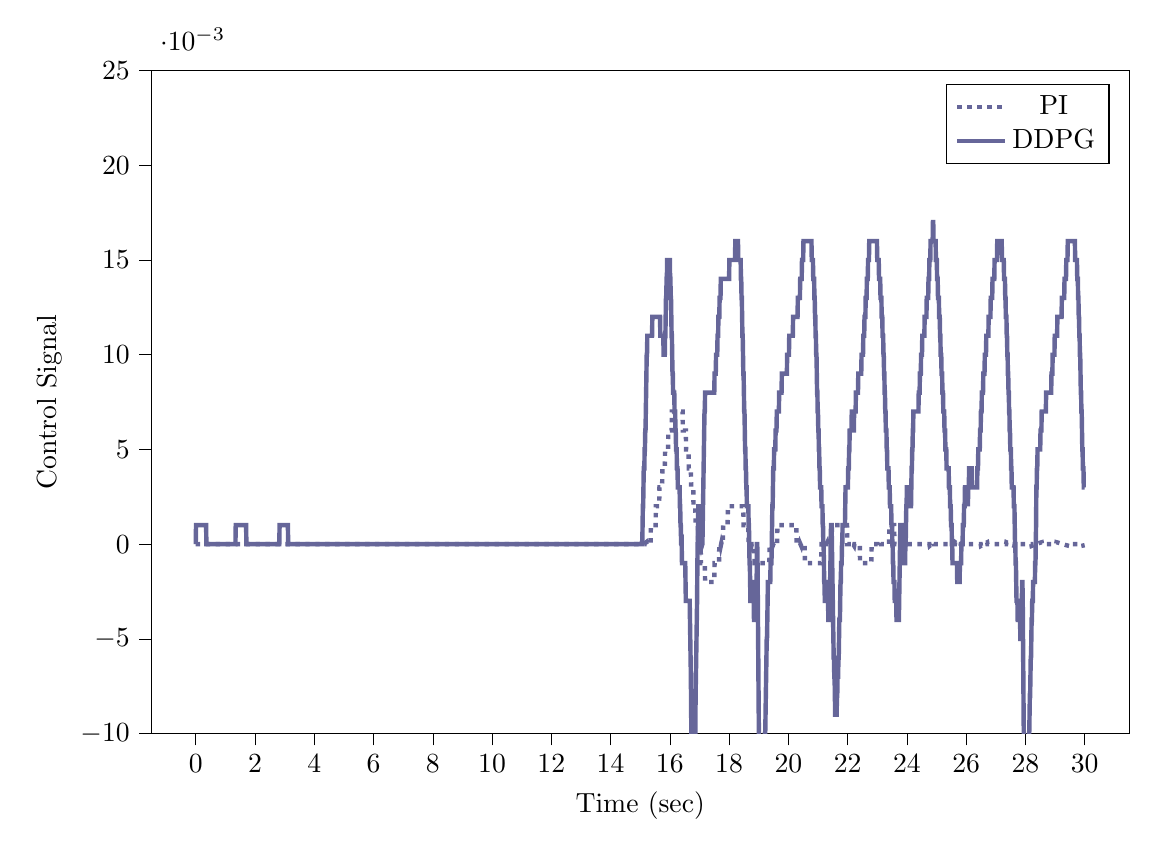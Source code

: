 % This file was created by tikzplotlib v0.9.1.
\begin{tikzpicture}

\definecolor{color0}{rgb}{0.122,0.467,0.706}
\definecolor{color1}{rgb}{1,0.498,0.055}

\begin{axis}[
compat=newest,
tick align=outside,
tick pos=left,
x grid style={white!69.02!black},
xmin=-1.5, xmax=31.5,
xtick style={color=black},
y grid style={white!69.02!black},
ymin=-0.01, ymax=0.025,
ytick style={color=black},
%yticklabel style={
%        /pgf/number format/.cd,
%        	fixed,
%        	fixed zerofill,
%         	precision=3,
%        /tikz/.cd
%},
scaled y ticks=true,
scaled y ticks=base 10:3,
width=14cm,
height=10cm,
xlabel=Time (sec),
ylabel=Control Signal
%y label style={at={(-0.2,0.5)}}
]

\addplot [ultra thick, blue!20!gray, dotted]
table {%
0 0
0.01 0
0.02 0
0.03 0
0.04 0
0.05 0
0.06 0
0.07 0
0.08 0
0.09 0
0.1 0
0.11 0
0.12 0
0.13 0
0.14 0
0.15 0
0.16 0
0.17 0
0.18 0
0.19 0
0.2 0
0.21 0
0.22 0
0.23 0
0.24 0
0.25 0
0.26 0
0.27 0
0.28 0
0.29 0
0.3 0
0.31 0
0.32 0
0.33 0
0.34 0
0.35 0
0.36 0
0.37 0
0.38 0
0.39 0
0.4 0
0.41 0
0.42 0
0.43 0
0.44 0
0.45 0
0.46 0
0.47 0
0.48 0
0.49 0
0.5 0
0.51 0
0.52 0
0.53 0
0.54 0
0.55 0
0.56 0
0.57 0
0.58 0
0.59 0
0.6 0
0.61 0
0.62 0
0.63 0
0.64 0
0.65 0
0.66 0
0.67 0
0.68 0
0.69 0
0.7 0
0.71 0
0.72 0
0.73 0
0.74 0
0.75 0
0.76 0
0.77 0
0.78 0
0.79 0
0.8 0
0.81 0
0.82 0
0.83 0
0.84 0
0.85 0
0.86 0
0.87 0
0.88 0
0.89 0
0.9 0
0.91 0
0.92 0
0.93 0
0.94 0
0.95 0
0.96 0
0.97 0
0.98 0
0.99 0
1 0
1.01 0
1.02 0
1.03 0
1.04 0
1.05 0
1.06 0
1.07 0
1.08 0
1.09 0
1.1 0
1.11 0
1.12 0
1.13 0
1.14 0
1.15 0
1.16 0
1.17 0
1.18 0
1.19 0
1.2 0
1.21 0
1.22 0
1.23 0
1.24 0
1.25 0
1.26 0
1.27 0
1.28 0
1.29 0
1.3 0
1.31 0
1.32 0
1.33 0
1.34 0
1.35 0
1.36 0
1.37 0
1.38 0
1.39 0
1.4 0
1.41 0
1.42 0
1.43 0
1.44 0
1.45 0
1.46 0
1.47 0
1.48 0
1.49 0
1.5 0
1.51 0
1.52 0
1.53 0
1.54 0
1.55 0
1.56 0
1.57 0
1.58 0
1.59 0
1.6 0
1.61 0
1.62 0
1.63 0
1.64 0
1.65 0
1.66 0
1.67 0
1.68 0
1.69 0
1.7 0
1.71 0
1.72 0
1.73 0
1.74 0
1.75 0
1.76 0
1.77 0
1.78 0
1.79 0
1.8 0
1.81 0
1.82 0
1.83 0
1.84 0
1.85 0
1.86 0
1.87 0
1.88 0
1.89 0
1.9 0
1.91 0
1.92 0
1.93 0
1.94 0
1.95 0
1.96 0
1.97 0
1.98 0
1.99 0
2 0
2.01 0
2.02 0
2.03 0
2.04 0
2.05 0
2.06 0
2.07 0
2.08 0
2.09 0
2.1 0
2.11 0
2.12 0
2.13 0
2.14 0
2.15 0
2.16 0
2.17 0
2.18 0
2.19 0
2.2 0
2.21 0
2.22 0
2.23 0
2.24 0
2.25 0
2.26 0
2.27 0
2.28 0
2.29 0
2.3 0
2.31 0
2.32 0
2.33 0
2.34 0
2.35 0
2.36 0
2.37 0
2.38 0
2.39 0
2.4 0
2.41 0
2.42 0
2.43 0
2.44 0
2.45 0
2.46 0
2.47 0
2.48 0
2.49 0
2.5 0
2.51 0
2.52 0
2.53 0
2.54 0
2.55 0
2.56 0
2.57 0
2.58 0
2.59 0
2.6 0
2.61 0
2.62 0
2.63 0
2.64 0
2.65 0
2.66 0
2.67 0
2.68 0
2.69 0
2.7 0
2.71 0
2.72 0
2.73 0
2.74 0
2.75 0
2.76 0
2.77 0
2.78 0
2.79 0
2.8 0
2.81 0
2.82 0
2.83 0
2.84 0
2.85 0
2.86 0
2.87 0
2.88 0
2.89 0
2.9 0
2.91 0
2.92 0
2.93 0
2.94 0
2.95 0
2.96 0
2.97 0
2.98 0
2.99 0
3.0 0
3.01 0
3.02 0
3.03 0
3.04 0
3.05 0
3.06 0
3.07 0
3.08 0
3.09 0
3.1 0
3.11 0
3.12 0
3.13 0
3.14 0
3.15 0
3.16 0
3.17 0
3.18 0
3.19 0
3.2 0
3.21 0
3.22 0
3.23 0
3.24 0
3.25 0
3.26 0
3.27 0
3.28 0
3.29 0
3.3 0
3.31 0
3.32 0
3.33 0
3.34 0
3.35 0
3.36 0
3.37 0
3.38 0
3.39 0
3.4 0
3.41 0
3.42 0
3.43 0
3.44 0
3.45 0
3.46 0
3.47 0
3.48 0
3.49 0
3.5 0
3.51 0
3.52 0
3.53 0
3.54 0
3.55 0
3.56 0
3.57 0
3.58 0
3.59 0
3.6 0
3.61 0
3.62 0
3.63 0
3.64 0
3.65 0
3.66 0
3.67 0
3.68 0
3.69 0
3.7 0
3.71 0
3.72 0
3.73 0
3.74 0
3.75 0
3.76 0
3.77 0
3.78 0
3.79 0
3.8 0
3.81 0
3.82 0
3.83 0
3.84 0
3.85 0
3.86 0
3.87 0
3.88 0
3.89 0
3.9 0
3.91 0
3.92 0
3.93 0
3.94 0
3.95 0
3.96 0
3.97 0
3.98 0
3.99 0
4.0 0
4.01 0
4.02 0
4.03 0
4.04 0
4.05 0
4.06 0
4.07 0
4.08 0
4.09 0
4.1 0
4.11 0
4.12 0
4.13 0
4.14 0
4.15 0
4.16 0
4.17 0
4.18 0
4.19 0
4.2 0
4.21 0
4.22 0
4.23 0
4.24 0
4.25 0
4.26 0
4.27 0
4.28 0
4.29 0
4.3 0
4.31 0
4.32 0
4.33 0
4.34 0
4.35 0
4.36 0
4.37 0
4.38 0
4.39 0
4.4 0
4.41 0
4.42 0
4.43 0
4.44 0
4.45 0
4.46 0
4.47 0
4.48 0
4.49 0
4.5 0
4.51 0
4.52 0
4.53 0
4.54 0
4.55 0
4.56 0
4.57 0
4.58 0
4.59 0
4.6 0
4.61 0
4.62 0
4.63 0
4.64 0
4.65 0
4.66 0
4.67 0
4.68 0
4.69 0
4.7 0
4.71 0
4.72 0
4.73 0
4.74 0
4.75 0
4.76 0
4.77 0
4.78 0
4.79 0
4.8 0
4.81 0
4.82 0
4.83 0
4.84 0
4.85 0
4.86 0
4.87 0
4.88 0
4.89 0
4.9 0
4.91 0
4.92 0
4.93 0
4.94 0
4.95 0
4.96 0
4.97 0
4.98 0
4.99 0
5.0 0
5.01 0
5.02 0
5.03 0
5.04 0
5.05 0
5.06 0
5.07 0
5.08 0
5.09 0
5.1 0
5.11 0
5.12 0
5.13 0
5.14 0
5.15 0
5.16 0
5.17 0
5.18 0
5.19 0
5.2 0
5.21 0
5.22 0
5.23 0
5.24 0
5.25 0
5.26 0
5.27 0
5.28 0
5.29 0
5.3 0
5.31 0
5.32 0
5.33 0
5.34 0
5.35 0
5.36 0
5.37 0
5.38 0
5.39 0
5.4 0
5.41 0
5.42 0
5.43 0
5.44 0
5.45 0
5.46 0
5.47 0
5.48 0
5.49 0
5.5 0
5.51 0
5.52 0
5.53 0
5.54 0
5.55 0
5.56 0
5.57 0
5.58 0
5.59 0
5.6 0
5.61 0
5.62 0
5.63 0
5.64 0
5.65 0
5.66 0
5.67 0
5.68 0
5.69 0
5.7 0
5.71 0
5.72 0
5.73 0
5.74 0
5.75 0
5.76 0
5.77 0
5.78 0
5.79 0
5.8 0
5.81 0
5.82 0
5.83 0
5.84 0
5.85 0
5.86 0
5.87 0
5.88 0
5.89 0
5.9 0
5.91 0
5.92 0
5.93 0
5.94 0
5.95 0
5.96 0
5.97 0
5.98 0
5.99 0
6.0 0
6.01 0
6.02 0
6.03 0
6.04 0
6.05 0
6.06 0
6.07 0
6.08 0
6.09 0
6.1 0
6.11 0
6.12 0
6.13 0
6.14 0
6.15 0
6.16 0
6.17 0
6.18 0
6.19 0
6.2 0
6.21 0
6.22 0
6.23 0
6.24 0
6.25 0
6.26 0
6.27 0
6.28 0
6.29 0
6.3 0
6.31 0
6.32 0
6.33 0
6.34 0
6.35 0
6.36 0
6.37 0
6.38 0
6.39 0
6.4 0
6.41 0
6.42 0
6.43 0
6.44 0
6.45 0
6.46 0
6.47 0
6.48 0
6.49 0
6.5 0
6.51 0
6.52 0
6.53 0
6.54 0
6.55 0
6.56 0
6.57 0
6.58 0
6.59 0
6.6 0
6.61 0
6.62 0
6.63 0
6.64 0
6.65 0
6.66 0
6.67 0
6.68 0
6.69 0
6.7 0
6.71 0
6.72 0
6.73 0
6.74 0
6.75 0
6.76 0
6.77 0
6.78 0
6.79 0
6.8 0
6.81 0
6.82 0
6.83 0
6.84 0
6.85 0
6.86 0
6.87 0
6.88 0
6.89 0
6.9 0
6.91 0
6.92 0
6.93 0
6.94 0
6.95 0
6.96 0
6.97 0
6.98 0
6.99 0
7.0 0
7.01 0
7.02 0
7.03 0
7.04 0
7.05 0
7.06 0
7.07 0
7.08 0
7.09 0
7.1 0
7.11 0
7.12 0
7.13 0
7.14 0
7.15 0
7.16 0
7.17 0
7.18 0
7.19 0
7.2 0
7.21 0
7.22 0
7.23 0
7.24 0
7.25 0
7.26 0
7.27 0
7.28 0
7.29 0
7.3 0
7.31 0
7.32 0
7.33 0
7.34 0
7.35 0
7.36 0
7.37 0
7.38 0
7.39 0
7.4 0
7.41 0
7.42 0
7.43 0
7.44 0
7.45 0
7.46 0
7.47 0
7.48 0
7.49 0
7.5 0
7.51 0
7.52 0
7.53 0
7.54 0
7.55 0
7.56 0
7.57 0
7.58 0
7.59 0
7.6 0
7.61 0
7.62 0
7.63 0
7.64 0
7.65 0
7.66 0
7.67 0
7.68 0
7.69 0
7.7 0
7.71 0
7.72 0
7.73 0
7.74 0
7.75 0
7.76 0
7.77 0
7.78 0
7.79 0
7.8 0
7.81 0
7.82 0
7.83 0
7.84 0
7.85 0
7.86 0
7.87 0
7.88 0
7.89 0
7.9 0
7.91 0
7.92 0
7.93 0
7.94 0
7.95 0
7.96 0
7.97 0
7.98 0
7.99 0
8.0 0
8.01 0
8.02 0
8.03 0
8.04 0
8.05 0
8.06 0
8.07 0
8.08 0
8.09 0
8.1 0
8.11 0
8.12 0
8.13 0
8.14 0
8.15 0
8.16 0
8.17 0
8.18 0
8.19 0
8.2 0
8.21 0
8.22 0
8.23 0
8.24 0
8.25 0
8.26 0
8.27 0
8.28 0
8.29 0
8.3 0
8.31 0
8.32 0
8.33 0
8.34 0
8.35 0
8.36 0
8.37 0
8.38 0
8.39 0
8.4 0
8.41 0
8.42 0
8.43 0
8.44 0
8.45 0
8.46 0
8.47 0
8.48 0
8.49 0
8.5 0
8.51 0
8.52 0
8.53 0
8.54 0
8.55 0
8.56 0
8.57 0
8.58 0
8.59 0
8.6 0
8.61 0
8.62 0
8.63 0
8.64 0
8.65 0
8.66 0
8.67 0
8.68 0
8.69 0
8.7 0
8.71 0
8.72 0
8.73 0
8.74 0
8.75 0
8.76 0
8.77 0
8.78 0
8.79 0
8.8 0
8.81 0
8.82 0
8.83 0
8.84 0
8.85 0
8.86 0
8.87 0
8.88 0
8.89 0
8.9 0
8.91 0
8.92 0
8.93 0
8.94 0
8.95 0
8.96 0
8.97 0
8.98 0
8.99 0
9.0 0
9.01 0
9.02 0
9.03 0
9.04 0
9.05 0
9.06 0
9.07 0
9.08 0
9.09 0
9.1 0
9.11 0
9.12 0
9.13 0
9.14 0
9.15 0
9.16 0
9.17 0
9.18 0
9.19 0
9.2 0
9.21 0
9.22 0
9.23 0
9.24 0
9.25 0
9.26 0
9.27 0
9.28 0
9.29 0
9.3 0
9.31 0
9.32 0
9.33 0
9.34 0
9.35 0
9.36 0
9.37 0
9.38 0
9.39 0
9.4 0
9.41 0
9.42 0
9.43 0
9.44 0
9.45 0
9.46 0
9.47 0
9.48 0
9.49 0
9.5 0
9.51 0
9.52 0
9.53 0
9.54 0
9.55 0
9.56 0
9.57 0
9.58 0
9.59 0
9.6 0
9.61 0
9.62 0
9.63 0
9.64 0
9.65 0
9.66 0
9.67 0
9.68 0
9.69 0
9.7 0
9.71 0
9.72 0
9.73 0
9.74 0
9.75 0
9.76 0
9.77 0
9.78 0
9.79 0
9.8 0
9.81 0
9.82 0
9.83 0
9.84 0
9.85 0
9.86 0
9.87 0
9.88 0
9.89 0
9.9 0
9.91 0
9.92 0
9.93 0
9.94 0
9.95 0
9.96 0
9.97 0
9.98 0
9.99 0
10.0 0
10.01 0
10.02 0
10.03 0
10.04 0
10.05 0
10.06 0
10.07 0
10.08 0
10.09 0
10.1 0
10.11 0
10.12 0
10.13 0
10.14 0
10.15 0
10.16 0
10.17 0
10.18 0
10.19 0
10.2 0
10.21 0
10.22 0
10.23 0
10.24 0
10.25 0
10.26 0
10.27 0
10.28 0
10.29 0
10.3 0
10.31 0
10.32 0
10.33 0
10.34 0
10.35 0
10.36 0
10.37 0
10.38 0
10.39 0
10.4 0
10.41 0
10.42 0
10.43 0
10.44 0
10.45 0
10.46 0
10.47 0
10.48 0
10.49 0
10.5 0
10.51 0
10.52 0
10.53 0
10.54 0
10.55 0
10.56 0
10.57 0
10.58 0
10.59 0
10.6 0
10.61 0
10.62 0
10.63 0
10.64 0
10.65 0
10.66 0
10.67 0
10.68 0
10.69 0
10.7 0
10.71 0
10.72 0
10.73 0
10.74 0
10.75 0
10.76 0
10.77 0
10.78 0
10.79 0
10.8 0
10.81 0
10.82 0
10.83 0
10.84 0
10.85 0
10.86 0
10.87 0
10.88 0
10.89 0
10.9 0
10.91 0
10.92 0
10.93 0
10.94 0
10.95 0
10.96 0
10.97 0
10.98 0
10.99 0
11.0 0
11.01 0
11.02 0
11.03 0
11.04 0
11.05 0
11.06 0
11.07 0
11.08 0
11.09 0
11.1 0
11.11 0
11.12 0
11.13 0
11.14 0
11.15 0
11.16 0
11.17 0
11.18 0
11.19 0
11.2 0
11.21 0
11.22 0
11.23 0
11.24 0
11.25 0
11.26 0
11.27 0
11.28 0
11.29 0
11.3 0
11.31 0
11.32 0
11.33 0
11.34 0
11.35 0
11.36 0
11.37 0
11.38 0
11.39 0
11.4 0
11.41 0
11.42 0
11.43 0
11.44 0
11.45 0
11.46 0
11.47 0
11.48 0
11.49 0
11.5 0
11.51 0
11.52 0
11.53 0
11.54 0
11.55 0
11.56 0
11.57 0
11.58 0
11.59 0
11.6 0
11.61 0
11.62 0
11.63 0
11.64 0
11.65 0
11.66 0
11.67 0
11.68 0
11.69 0
11.7 0
11.71 0
11.72 0
11.73 0
11.74 0
11.75 0
11.76 0
11.77 0
11.78 0
11.79 0
11.8 0
11.81 0
11.82 0
11.83 0
11.84 0
11.85 0
11.86 0
11.87 0
11.88 0
11.89 0
11.9 0
11.91 0
11.92 0
11.93 0
11.94 0
11.95 0
11.96 0
11.97 0
11.98 0
11.99 0
12.0 0
12.01 0
12.02 0
12.03 0
12.04 0
12.05 0
12.06 0
12.07 0
12.08 0
12.09 0
12.1 0
12.11 0
12.12 0
12.13 0
12.14 0
12.15 0
12.16 0
12.17 0
12.18 0
12.19 0
12.2 0
12.21 0
12.22 0
12.23 0
12.24 0
12.25 0
12.26 0
12.27 0
12.28 0
12.29 0
12.3 0
12.31 0
12.32 0
12.33 0
12.34 0
12.35 0
12.36 0
12.37 0
12.38 0
12.39 0
12.4 0
12.41 0
12.42 0
12.43 0
12.44 0
12.45 0
12.46 0
12.47 0
12.48 0
12.49 0
12.5 0
12.51 0
12.52 0
12.53 0
12.54 0
12.55 0
12.56 0
12.57 0
12.58 0
12.59 0
12.6 0
12.61 0
12.62 0
12.63 0
12.64 0
12.65 0
12.66 0
12.67 0
12.68 0
12.69 0
12.7 0
12.71 0
12.72 0
12.73 0
12.74 0
12.75 0
12.76 0
12.77 0
12.78 0
12.79 0
12.8 0
12.81 0
12.82 0
12.83 0
12.84 0
12.85 0
12.86 0
12.87 0
12.88 0
12.89 0
12.9 0
12.91 0
12.92 0
12.93 0
12.94 0
12.95 0
12.96 0
12.97 0
12.98 0
12.99 0
13.0 0
13.01 0
13.02 0
13.03 0
13.04 0
13.05 0
13.06 0
13.07 0
13.08 0
13.09 0
13.1 0
13.11 0
13.12 0
13.13 0
13.14 0
13.15 0
13.16 0
13.17 0
13.18 0
13.19 0
13.2 0
13.21 0
13.22 0
13.23 0
13.24 0
13.25 0
13.26 0
13.27 0
13.28 0
13.29 0
13.3 0
13.31 0
13.32 0
13.33 0
13.34 0
13.35 0
13.36 0
13.37 0
13.38 0
13.39 0
13.4 0
13.41 0
13.42 0
13.43 0
13.44 0
13.45 0
13.46 0
13.47 0
13.48 0
13.49 0
13.5 0
13.51 0
13.52 0
13.53 0
13.54 0
13.55 0
13.56 0
13.57 0
13.58 0
13.59 0
13.6 0
13.61 0
13.62 0
13.63 0
13.64 0
13.65 0
13.66 0
13.67 0
13.68 0
13.69 0
13.7 0
13.71 0
13.72 0
13.73 0
13.74 0
13.75 0
13.76 0
13.77 0
13.78 0
13.79 0
13.8 0
13.81 0
13.82 0
13.83 0
13.84 0
13.85 0
13.86 0
13.87 0
13.88 0
13.89 0
13.9 0
13.91 0
13.92 0
13.93 0
13.94 0
13.95 0
13.96 0
13.97 0
13.98 0
13.99 0
14.0 0
14.01 0
14.02 0
14.03 0
14.04 0
14.05 0
14.06 0
14.07 0
14.08 0
14.09 0
14.1 0
14.11 0
14.12 0
14.13 0
14.14 0
14.15 0
14.16 0
14.17 0
14.18 0
14.19 0
14.2 0
14.21 0
14.22 0
14.23 0
14.24 0
14.25 0
14.26 0
14.27 0
14.28 0
14.29 0
14.3 0
14.31 0
14.32 0
14.33 0
14.34 0
14.35 0
14.36 0
14.37 0
14.38 0
14.39 0
14.4 0
14.41 0
14.42 0
14.43 0
14.44 0
14.45 0
14.46 0
14.47 0
14.48 0
14.49 0
14.5 0
14.51 0
14.52 0
14.53 0
14.54 0
14.55 0
14.56 0
14.57 0
14.58 0
14.59 0
14.6 0
14.61 0
14.62 0
14.63 0
14.64 0
14.65 0
14.66 0
14.67 0
14.68 0
14.69 0
14.7 0
14.71 0
14.72 0
14.73 0
14.74 0
14.75 0
14.76 0
14.77 0
14.78 0
14.79 0
14.8 0
14.81 0
14.82 0
14.83 0
14.84 0
14.85 0
14.86 0
14.87 0
14.88 0
14.89 0
14.9 0
14.91 0
14.92 0
14.93 0
14.94 0
14.95 0
14.96 0
14.97 0
14.98 0
14.99 0
15.0 -5.708e-18
15.01 3.166e-09
15.02 6.41e-08
15.03 2.523e-07
15.04 6.382e-07
15.05 1.293e-06
15.06 2.287e-06
15.07 3.693e-06
15.08 5.581e-06
15.09 8.024e-06
15.1 1.109e-05
15.11 1.486e-05
15.12 1.939e-05
15.13 2.476e-05
15.14 3.103e-05
15.15 3.828e-05
15.16 4.658e-05
15.17 5.598e-05
15.18 6.656e-05
15.19 7.839e-05
15.2 9.151e-05
15.21 0.0
15.22 0.0
15.23 0.0
15.24 0.0
15.25 0.0
15.26 0.0
15.27 0.0
15.28 0.0
15.29 0.0
15.3 0.0
15.31 0.0
15.32 0.0
15.33 0.0
15.34 0.0
15.35 0.0
15.36 0.001
15.37 0.001
15.38 0.001
15.39 0.001
15.4 0.001
15.41 0.001
15.42 0.001
15.43 0.001
15.44 0.001
15.45 0.001
15.46 0.001
15.47 0.001
15.48 0.001
15.49 0.001
15.5 0.001
15.51 0.001
15.52 0.001
15.53 0.002
15.54 0.002
15.55 0.002
15.56 0.002
15.57 0.002
15.58 0.002
15.59 0.002
15.6 0.002
15.61 0.002
15.62 0.002
15.63 0.002
15.64 0.002
15.65 0.003
15.66 0.003
15.67 0.003
15.68 0.003
15.69 0.003
15.7 0.003
15.71 0.003
15.72 0.003
15.73 0.003
15.74 0.003
15.75 0.004
15.76 0.004
15.77 0.004
15.78 0.004
15.79 0.004
15.8 0.004
15.81 0.004
15.82 0.004
15.83 0.004
15.84 0.005
15.85 0.005
15.86 0.005
15.87 0.005
15.88 0.005
15.89 0.005
15.9 0.005
15.91 0.005
15.92 0.005
15.93 0.005
15.94 0.005
15.95 0.006
15.96 0.006
15.97 0.006
15.98 0.006
15.99 0.006
16.0 0.006
16.01 0.006
16.02 0.006
16.03 0.006
16.04 0.006
16.05 0.006
16.06 0.006
16.07 0.007
16.08 0.007
16.09 0.007
16.1 0.007
16.11 0.007
16.12 0.007
16.13 0.007
16.14 0.007
16.15 0.007
16.16 0.007
16.17 0.007
16.18 0.007
16.19 0.007
16.2 0.007
16.21 0.007
16.22 0.007
16.23 0.007
16.24 0.007
16.25 0.007
16.26 0.007
16.27 0.007
16.28 0.007
16.29 0.007
16.3 0.007
16.31 0.007
16.32 0.007
16.33 0.007
16.34 0.007
16.35 0.007
16.36 0.007
16.37 0.007
16.38 0.007
16.39 0.007
16.4 0.007
16.41 0.007
16.42 0.007
16.43 0.007
16.44 0.006
16.45 0.006
16.46 0.006
16.47 0.006
16.48 0.006
16.49 0.006
16.5 0.006
16.51 0.006
16.52 0.006
16.53 0.006
16.54 0.006
16.55 0.005
16.56 0.005
16.57 0.005
16.58 0.005
16.59 0.005
16.6 0.005
16.61 0.005
16.62 0.005
16.63 0.005
16.64 0.004
16.65 0.004
16.66 0.004
16.67 0.004
16.68 0.004
16.69 0.004
16.7 0.004
16.71 0.004
16.72 0.003
16.73 0.003
16.74 0.003
16.75 0.003
16.76 0.003
16.77 0.003
16.78 0.003
16.79 0.003
16.8 0.002
16.81 0.002
16.82 0.002
16.83 0.002
16.84 0.002
16.85 0.002
16.86 0.002
16.87 0.001
16.88 0.001
16.89 0.001
16.9 0.001
16.91 0.001
16.92 0.001
16.93 0.001
16.94 0.001
16.95 0.001
16.96 0.0
16.97 0.0
16.98 0.0
16.99 5.946e-05
17.0 -4.722e-05
17.01 -0.0
17.02 -0.0
17.03 -0.0
17.04 -0.0
17.05 -0.001
17.06 -0.001
17.07 -0.001
17.08 -0.001
17.09 -0.001
17.1 -0.001
17.11 -0.001
17.12 -0.001
17.13 -0.001
17.14 -0.001
17.15 -0.001
17.16 -0.001
17.17 -0.001
17.18 -0.001
17.19 -0.002
17.2 -0.002
17.21 -0.002
17.22 -0.002
17.23 -0.002
17.24 -0.002
17.25 -0.002
17.26 -0.002
17.27 -0.002
17.28 -0.002
17.29 -0.002
17.3 -0.002
17.31 -0.002
17.32 -0.002
17.33 -0.002
17.34 -0.002
17.35 -0.002
17.36 -0.002
17.37 -0.002
17.38 -0.002
17.39 -0.002
17.4 -0.002
17.41 -0.002
17.42 -0.002
17.43 -0.002
17.44 -0.002
17.45 -0.002
17.46 -0.002
17.47 -0.002
17.48 -0.002
17.49 -0.002
17.5 -0.002
17.51 -0.001
17.52 -0.001
17.53 -0.001
17.54 -0.001
17.55 -0.001
17.56 -0.001
17.57 -0.001
17.58 -0.001
17.59 -0.001
17.6 -0.001
17.61 -0.001
17.62 -0.001
17.63 -0.001
17.64 -0.001
17.65 -0.001
17.66 -0.001
17.67 -0.0
17.68 -0.0
17.69 -0.0
17.7 -0.0
17.71 -0.0
17.72 -9.129e-05
17.73 -1.655e-05
17.74 5.831e-05
17.75 0.0
17.76 0.0
17.77 0.0
17.78 0.0
17.79 0.0
17.8 0.001
17.81 0.001
17.82 0.001
17.83 0.001
17.84 0.001
17.85 0.001
17.86 0.001
17.87 0.001
17.88 0.001
17.89 0.001
17.9 0.001
17.91 0.001
17.92 0.001
17.93 0.001
17.94 0.001
17.95 0.001
17.96 0.002
17.97 0.002
17.98 0.002
17.99 0.002
18 0.002
18.01 0.002
18.02 0.002
18.03 0.002
18.04 0.002
18.05 0.002
18.06 0.002
18.07 0.002
18.08 0.002
18.09 0.002
18.1 0.002
18.11 0.002
18.12 0.002
18.13 0.002
18.14 0.002
18.15 0.002
18.16 0.002
18.17 0.002
18.18 0.002
18.19 0.002
18.2 0.002
18.21 0.002
18.22 0.002
18.23 0.002
18.24 0.002
18.25 0.002
18.26 0.002
18.27 0.002
18.28 0.002
18.29 0.002
18.3 0.002
18.31 0.002
18.32 0.002
18.33 0.002
18.34 0.002
18.35 0.002
18.36 0.002
18.37 0.002
18.38 0.002
18.39 0.002
18.4 0.002
18.41 0.002
18.42 0.002
18.43 0.002
18.44 0.002
18.45 0.002
18.46 0.002
18.47 0.002
18.48 0.002
18.49 0.001
18.5 0.001
18.51 0.001
18.52 0.001
18.53 0.001
18.54 0.001
18.55 0.001
18.56 0.001
18.57 0.001
18.58 0.001
18.59 0.001
18.6 0.001
18.61 0.001
18.62 0.001
18.63 0.001
18.64 0.001
18.65 0.001
18.66 0.0
18.67 0.0
18.68 0.0
18.69 0.0
18.7 0.0
18.71 0.0
18.72 0.0
18.73 0.0
18.74 5.021e-05
18.75 -3.128e-06
18.76 -5.565e-05
18.77 -0.0
18.78 -0.0
18.79 -0.0
18.8 -0.0
18.81 -0.0
18.82 -0.0
18.83 -0.0
18.84 -0.0
18.85 -0.0
18.86 -0.001
18.87 -0.001
18.88 -0.001
18.89 -0.001
18.9 -0.001
18.91 -0.001
18.92 -0.001
18.93 -0.001
18.94 -0.001
18.95 -0.001
18.96 -0.001
18.97 -0.001
18.98 -0.001
18.99 -0.001
19.0 -0.001
19.01 -0.001
19.02 -0.001
19.03 -0.001
19.04 -0.001
19.05 -0.001
19.06 -0.001
19.07 -0.001
19.08 -0.001
19.09 -0.001
19.1 -0.001
19.11 -0.001
19.12 -0.001
19.13 -0.001
19.14 -0.001
19.15 -0.001
19.16 -0.001
19.17 -0.001
19.18 -0.001
19.19 -0.001
19.2 -0.001
19.21 -0.001
19.22 -0.001
19.23 -0.001
19.24 -0.001
19.25 -0.001
19.26 -0.001
19.27 -0.001
19.28 -0.001
19.29 -0.001
19.3 -0.001
19.31 -0.001
19.32 -0.001
19.33 -0.001
19.34 -0.001
19.35 -0.001
19.36 -0.001
19.37 -0.0
19.38 -0.0
19.39 -0.0
19.4 -0.0
19.41 -0.0
19.42 -0.0
19.43 -0.0
19.44 -0.0
19.45 -0.0
19.46 -0.0
19.47 -0.0
19.48 -6.248e-05
19.49 -2.155e-05
19.5 1.945e-05
19.51 6.047e-05
19.52 0.0
19.53 0.0
19.54 0.0
19.55 0.0
19.56 0.0
19.57 0.0
19.58 0.0
19.59 0.0
19.6 0.0
19.61 0.0
19.62 0.0
19.63 0.001
19.64 0.001
19.65 0.001
19.66 0.001
19.67 0.001
19.68 0.001
19.69 0.001
19.7 0.001
19.71 0.001
19.72 0.001
19.73 0.001
19.74 0.001
19.75 0.001
19.76 0.001
19.77 0.001
19.78 0.001
19.79 0.001
19.8 0.001
19.81 0.001
19.82 0.001
19.83 0.001
19.84 0.001
19.85 0.001
19.86 0.001
19.87 0.001
19.88 0.001
19.89 0.001
19.9 0.001
19.91 0.001
19.92 0.001
19.93 0.001
19.94 0.001
19.95 0.001
19.96 0.001
19.97 0.001
19.98 0.001
19.99 0.001
20.0 0.001
20.01 0.001
20.02 0.001
20.03 0.001
20.04 0.001
20.05 0.001
20.06 0.001
20.07 0.001
20.08 0.001
20.09 0.001
20.1 0.001
20.11 0.001
20.12 0.001
20.13 0.001
20.14 0.001
20.15 0.001
20.16 0.001
20.17 0.001
20.18 0.001
20.19 0.001
20.2 0.001
20.21 0.001
20.22 0.001
20.23 0.001
20.24 0.001
20.25 0.001
20.26 0.001
20.27 0.001
20.28 0.0
20.29 0.0
20.3 0.0
20.31 0.0
20.32 0.0
20.33 0.0
20.34 0.0
20.35 0.0
20.36 0.0
20.37 0.0
20.38 0.0
20.39 6.583e-05
20.4 2.888e-05
20.41 -7.928e-06
20.42 -4.455e-05
20.43 -8.094e-05
20.44 -0.0
20.45 -0.0
20.46 -0.0
20.47 -0.0
20.48 -0.0
20.49 -0.0
20.5 -0.0
20.51 -0.0
20.52 -0.0
20.53 -0.0
20.54 -0.0
20.55 -0.0
20.56 -0.001
20.57 -0.001
20.58 -0.001
20.59 -0.001
20.6 -0.001
20.61 -0.001
20.62 -0.001
20.63 -0.001
20.64 -0.001
20.65 -0.001
20.66 -0.001
20.67 -0.001
20.68 -0.001
20.69 -0.001
20.7 -0.001
20.71 -0.001
20.72 -0.001
20.73 -0.001
20.74 -0.001
20.75 -0.001
20.76 -0.001
20.77 -0.001
20.78 -0.001
20.79 -0.001
20.8 -0.001
20.81 -0.001
20.82 -0.001
20.83 -0.001
20.84 -0.001
20.85 -0.001
20.86 -0.001
20.87 -0.001
20.88 -0.001
20.89 -0.001
20.9 -0.001
20.91 -0.001
20.92 -0.001
20.93 -0.001
20.94 -0.001
20.95 -0.001
20.96 -0.001
20.97 -0.001
20.98 -0.001
20.99 -0.001
21.0 -0.001
21.01 -0.001
21.02 -0.001
21.03 -0.001
21.04 -0.001
21.05 -0.001
21.06 -0.001
21.07 -0.001
21.08 -0.001
21.09 -0.001
21.1 -0.001
21.11 -0.001
21.12 -0.0
21.13 -0.0
21.14 -0.0
21.15 -0.0
21.16 -0.0
21.17 -0.0
21.18 -0.0
21.19 -0.0
21.2 -0.0
21.21 -0.0
21.22 -0.0
21.23 -0.0
21.24 -0.0
21.25 -9.828e-05
21.26 -6.734e-05
21.27 -3.642e-05
21.28 -5.552e-06
21.29 2.522e-05
21.3 5.586e-05
21.31 8.633e-05
21.32 0.0
21.33 0.0
21.34 0.0
21.35 0.0
21.36 0.0
21.37 0.0
21.38 0.0
21.39 0.0
21.4 0.0
21.41 0.0
21.42 0.0
21.43 0.0
21.44 0.0
21.45 0.0
21.46 0.0
21.47 0.001
21.48 0.001
21.49 0.001
21.5 0.001
21.51 0.001
21.52 0.001
21.53 0.001
21.54 0.001
21.55 0.001
21.56 0.001
21.57 0.001
21.58 0.001
21.59 0.001
21.6 0.001
21.61 0.001
21.62 0.001
21.63 0.001
21.64 0.001
21.65 0.001
21.66 0.001
21.67 0.001
21.68 0.001
21.69 0.001
21.7 0.001
21.71 0.001
21.72 0.001
21.73 0.001
21.74 0.001
21.75 0.001
21.76 0.001
21.77 0.001
21.78 0.001
21.79 0.001
21.8 0.001
21.81 0.001
21.82 0.001
21.83 0.001
21.84 0.001
21.85 0.001
21.86 0.001
21.87 0.001
21.88 0.001
21.89 0.001
21.9 0.001
21.91 0.001
21.92 0.001
21.93 0.001
21.94 0.001
21.95 0.001
21.96 0.001
21.97 0.001
21.98 0.001
21.99 0.0
22.0 0.0
22.01 0.0
22.02 0.0
22.03 0.0
22.04 0.0
22.05 0.0
22.06 0.0
22.07 0.0
22.08 0.0
22.09 0.0
22.1 0.0
22.11 0.0
22.12 0.0
22.13 0.0
22.14 0.0
22.15 8.685e-05
22.16 6.116e-05
22.17 3.552e-05
22.18 9.968e-06
22.19 -1.547e-05
22.2 -4.075e-05
22.21 -6.586e-05
22.22 -9.076e-05
22.23 -0.0
22.24 -0.0
22.25 -0.0
22.26 -0.0
22.27 -0.0
22.28 -0.0
22.29 -0.0
22.3 -0.0
22.31 -0.0
22.32 -0.0
22.33 -0.0
22.34 -0.0
22.35 -0.0
22.36 -0.0
22.37 -0.0
22.38 -0.0
22.39 -0.0
22.4 -0.0
22.41 -0.0
22.42 -0.001
22.43 -0.001
22.44 -0.001
22.45 -0.001
22.46 -0.001
22.47 -0.001
22.48 -0.001
22.49 -0.001
22.5 -0.001
22.51 -0.001
22.52 -0.001
22.53 -0.001
22.54 -0.001
22.55 -0.001
22.56 -0.001
22.57 -0.001
22.58 -0.001
22.59 -0.001
22.6 -0.001
22.61 -0.001
22.62 -0.001
22.63 -0.001
22.64 -0.001
22.65 -0.001
22.66 -0.001
22.67 -0.001
22.68 -0.001
22.69 -0.001
22.7 -0.001
22.71 -0.001
22.72 -0.001
22.73 -0.001
22.74 -0.001
22.75 -0.001
22.76 -0.001
22.77 -0.001
22.78 -0.001
22.79 -0.001
22.8 -0.001
22.81 -0.0
22.82 -0.0
22.83 -0.0
22.84 -0.0
22.85 -0.0
22.86 -0.0
22.87 -0.0
22.88 -0.0
22.89 -0.0
22.9 -0.0
22.91 -0.0
22.92 -0.0
22.93 -0.0
22.94 -0.0
22.95 -0.0
22.96 -0.0
22.97 -0.0
22.98 -0.0
22.99 -0.0
23.0 -0.0
23.01 -0.0
23.02 -9.842e-05
23.03 -7.769e-05
23.04 -5.697e-05
23.05 -3.626e-05
23.06 -1.561e-05
23.07 4.959e-06
23.08 2.543e-05
23.09 4.577e-05
23.1 6.596e-05
23.11 8.597e-05
23.12 0.0
23.13 0.0
23.14 0.0
23.15 0.0
23.16 0.0
23.17 0.0
23.18 0.0
23.19 0.0
23.2 0.0
23.21 0.0
23.22 0.0
23.23 0.0
23.24 0.0
23.25 0.0
23.26 0.0
23.27 0.0
23.28 0.0
23.29 0.0
23.3 0.0
23.31 0.0
23.32 0.0
23.33 0.0
23.34 0.0
23.35 0.0
23.36 0.0
23.37 0.0
23.38 0.0
23.39 0.0
23.4 0.0
23.41 0.001
23.42 0.001
23.43 0.001
23.44 0.001
23.45 0.001
23.46 0.001
23.47 0.001
23.48 0.001
23.49 0.001
23.5 0.001
23.51 0.001
23.52 0.001
23.53 0.001
23.54 0.001
23.55 0.001
23.56 0.001
23.57 0.001
23.58 0.0
23.59 0.0
23.6 0.0
23.61 0.0
23.62 0.0
23.63 0.0
23.64 0.0
23.65 0.0
23.66 0.0
23.67 0.0
23.68 0.0
23.69 0.0
23.7 0.0
23.71 0.0
23.72 0.0
23.73 0.0
23.74 0.0
23.75 0.0
23.76 0.0
23.77 0.0
23.78 0.0
23.79 0.0
23.8 0.0
23.81 0.0
23.82 0.0
23.83 0.0
23.84 0.0
23.85 0.0
23.86 0.0
23.87 0.0
23.88 0.0
23.89 0.0
23.9 8.651e-05
23.91 6.966e-05
23.92 5.28e-05
23.93 3.595e-05
23.94 1.914e-05
23.95 2.38e-06
23.96 -1.431e-05
23.97 -3.089e-05
23.98 -4.737e-05
23.99 -6.371e-05
24.0 -7.989e-05
24.01 -9.589e-05
24.02 -0.0
24.03 -0.0
24.04 -0.0
24.05 -0.0
24.06 -0.0
24.07 -0.0
24.08 -0.0
24.09 -0.0
24.1 -0.0
24.11 -0.0
24.12 -0.0
24.13 -0.0
24.14 -0.0
24.15 -0.0
24.16 -0.0
24.17 -0.0
24.18 -0.0
24.19 -0.0
24.2 -0.0
24.21 -0.0
24.22 -0.0
24.23 -0.0
24.24 -0.0
24.25 -0.0
24.26 -0.0
24.27 -0.0
24.28 -0.0
24.29 -0.0
24.3 -0.0
24.31 -0.0
24.32 -0.0
24.33 -0.0
24.34 -0.0
24.35 -0.0
24.36 -0.0
24.37 -0.0
24.38 -0.0
24.39 -0.0
24.4 -0.0
24.41 -0.0
24.42 -0.0
24.43 -0.0
24.44 -0.0
24.45 -0.0
24.46 -0.0
24.47 -0.0
24.48 -0.0
24.49 -0.0
24.5 -0.0
24.51 -0.0
24.52 -0.0
24.53 -0.0
24.54 -0.0
24.55 -0.0
24.56 -0.0
24.57 -0.0
24.58 -0.0
24.59 -0.0
24.6 -0.0
24.61 -0.0
24.62 -0.0
24.63 -0.0
24.64 -0.0
24.65 -0.0
24.66 -0.0
24.67 -0.0
24.68 -0.0
24.69 -0.0
24.7 -0.0
24.71 -0.0
24.72 -0.0
24.73 -0.0
24.74 -0.0
24.75 -0.0
24.76 -0.0
24.77 -8.746e-05
24.78 -7.374e-05
24.79 -5.998e-05
24.8 -4.621e-05
24.81 -3.245e-05
24.82 -1.87e-05
24.83 -4.994e-06
24.84 8.659e-06
24.85 2.224e-05
24.86 3.573e-05
24.87 4.912e-05
24.88 6.239e-05
24.89 7.551e-05
24.9 8.849e-05
24.91 0.0
24.92 0.0
24.93 0.0
24.94 0.0
24.95 0.0
24.96 0.0
24.97 0.0
24.98 0.0
24.99 0.0
25.0 0.0
25.01 0.0
25.02 0.0
25.03 0.0
25.04 0.0
25.05 0.0
25.06 0.0
25.07 0.0
25.08 0.0
25.09 0.0
25.1 0.0
25.11 0.0
25.12 0.0
25.13 0.0
25.14 0.0
25.15 0.0
25.16 0.0
25.17 0.0
25.18 0.0
25.19 0.0
25.2 0.0
25.21 0.0
25.22 0.0
25.23 0.0
25.24 0.0
25.25 0.0
25.26 0.0
25.27 0.0
25.28 0.0
25.29 0.0
25.3 0.0
25.31 0.0
25.32 0.0
25.33 0.0
25.34 0.0
25.35 0.0
25.36 0.0
25.37 0.0
25.38 0.0
25.39 0.0
25.4 0.0
25.41 0.0
25.42 0.0
25.43 0.0
25.44 0.0
25.45 0.0
25.46 0.0
25.47 0.0
25.48 0.0
25.49 0.0
25.5 0.0
25.51 0.0
25.52 0.0
25.53 0.0
25.54 0.0
25.55 0.0
25.56 0.0
25.57 0.0
25.58 0.0
25.59 0.0
25.6 0.0
25.61 0.0
25.62 0.0
25.63 9.885e-05
25.64 8.772e-05
25.65 7.654e-05
25.66 6.531e-05
25.67 5.404e-05
25.68 4.276e-05
25.69 3.148e-05
25.7 2.021e-05
25.71 8.957e-06
25.72 -2.252e-06
25.73 -1.341e-05
25.74 -2.45e-05
25.75 -3.551e-05
25.76 -4.642e-05
25.77 -5.723e-05
25.78 -6.791e-05
25.79 -7.846e-05
25.8 -8.887e-05
25.81 -9.911e-05
25.82 -0.0
25.83 -0.0
25.84 -0.0
25.85 -0.0
25.86 -0.0
25.87 -0.0
25.88 -0.0
25.89 -0.0
25.9 -0.0
25.91 -0.0
25.92 -0.0
25.93 -0.0
25.94 -0.0
25.95 -0.0
25.96 -0.0
25.97 -0.0
25.98 -0.0
25.99 -0.0
26.0 -0.0
26.01 -0.0
26.02 -0.0
26.03 -0.0
26.04 -0.0
26.05 -0.0
26.06 -0.0
26.07 -0.0
26.08 -0.0
26.09 -0.0
26.1 -0.0
26.11 -0.0
26.12 -0.0
26.13 -0.0
26.14 -0.0
26.15 -0.0
26.16 -0.0
26.17 -0.0
26.18 -0.0
26.19 -0.0
26.2 -0.0
26.21 -0.0
26.22 -0.0
26.23 -0.0
26.24 -0.0
26.25 -0.0
26.26 -0.0
26.27 -0.0
26.28 -0.0
26.29 -0.0
26.3 -0.0
26.31 -0.0
26.32 -0.0
26.33 -0.0
26.34 -0.0
26.35 -0.0
26.36 -0.0
26.37 -0.0
26.38 -0.0
26.39 -0.0
26.4 -0.0
26.41 -0.0
26.42 -0.0
26.43 -0.0
26.44 -0.0
26.45 -0.0
26.46 -0.0
26.47 -0.0
26.48 -0.0
26.49 -0.0
26.5 -9.435e-05
26.51 -8.534e-05
26.52 -7.626e-05
26.53 -6.713e-05
26.54 -5.796e-05
26.55 -4.875e-05
26.56 -3.953e-05
26.57 -3.029e-05
26.58 -2.106e-05
26.59 -1.185e-05
26.6 -2.66e-06
26.61 6.49e-06
26.62 1.559e-05
26.63 2.463e-05
26.64 3.36e-05
26.65 4.248e-05
26.66 5.127e-05
26.67 5.995e-05
26.68 6.852e-05
26.69 7.697e-05
26.7 8.528e-05
26.71 9.344e-05
26.72 0.0
26.73 0.0
26.74 0.0
26.75 0.0
26.76 0.0
26.77 0.0
26.78 0.0
26.79 0.0
26.8 0.0
26.81 0.0
26.82 0.0
26.83 0.0
26.84 0.0
26.85 0.0
26.86 0.0
26.87 0.0
26.88 0.0
26.89 0.0
26.9 0.0
26.91 0.0
26.92 0.0
26.93 0.0
26.94 0.0
26.95 0.0
26.96 0.0
26.97 0.0
26.98 0.0
26.99 0.0
27.0 0.0
27.01 0.0
27.02 0.0
27.03 0.0
27.04 0.0
27.05 0.0
27.06 0.0
27.07 0.0
27.08 0.0
27.09 0.0
27.1 0.0
27.11 0.0
27.12 0.0
27.13 0.0
27.14 0.0
27.15 0.0
27.16 0.0
27.17 0.0
27.18 0.0
27.19 0.0
27.2 0.0
27.21 0.0
27.22 0.0
27.23 0.0
27.24 0.0
27.25 0.0
27.26 0.0
27.27 0.0
27.28 0.0
27.29 0.0
27.3 0.0
27.31 0.0
27.32 0.0
27.33 0.0
27.34 0.0
27.35 0.0
27.36 9.509e-05
27.37 8.791e-05
27.38 8.065e-05
27.39 7.332e-05
27.4 6.593e-05
27.41 5.849e-05
27.42 5.101e-05
27.43 4.35e-05
27.44 3.598e-05
27.45 2.844e-05
27.46 2.089e-05
27.47 1.336e-05
27.48 5.843e-06
27.49 -1.646e-06
27.5 -9.099e-06
27.51 -1.651e-05
27.52 -2.386e-05
27.53 -3.115e-05
27.54 -3.836e-05
27.55 -4.55e-05
27.56 -5.254e-05
27.57 -5.949e-05
27.58 -6.633e-05
27.59 -7.305e-05
27.6 -7.966e-05
27.61 -8.613e-05
27.62 -9.246e-05
27.63 -9.864e-05
27.64 -0.0
27.65 -0.0
27.66 -0.0
27.67 -0.0
27.68 -0.0
27.69 -0.0
27.7 -0.0
27.71 -0.0
27.72 -0.0
27.73 -0.0
27.74 -0.0
27.75 -0.0
27.76 -0.0
27.77 -0.0
27.78 -0.0
27.79 -0.0
27.8 -0.0
27.81 -0.0
27.82 -0.0
27.83 -0.0
27.84 -0.0
27.85 -0.0
27.86 -0.0
27.87 -0.0
27.88 -0.0
27.89 -0.0
27.9 -0.0
27.91 -0.0
27.92 -0.0
27.93 -0.0
27.94 -0.0
27.95 -0.0
27.96 -0.0
27.97 -0.0
27.98 -0.0
27.99 -0.0
28.0 -0.0
28.01 -0.0
28.02 -0.0
28.03 -0.0
28.04 -0.0
28.05 -0.0
28.06 -0.0
28.07 -0.0
28.08 -0.0
28.09 -0.0
28.1 -0.0
28.11 -0.0
28.12 -0.0
28.13 -0.0
28.14 -0.0
28.15 -0.0
28.16 -0.0
28.17 -0.0
28.18 -0.0
28.19 -0.0
28.2 -0.0
28.21 -9.727e-05
28.22 -9.169e-05
28.23 -8.602e-05
28.24 -8.027e-05
28.25 -7.444e-05
28.26 -6.854e-05
28.27 -6.258e-05
28.28 -5.657e-05
28.29 -5.052e-05
28.3 -4.443e-05
28.31 -3.832e-05
28.32 -3.218e-05
28.33 -2.603e-05
28.34 -1.987e-05
28.35 -1.372e-05
28.36 -7.583e-06
28.37 -1.46e-06
28.38 4.636e-06
28.39 1.07e-05
28.4 1.672e-05
28.41 2.269e-05
28.42 2.861e-05
28.43 3.446e-05
28.44 4.024e-05
28.45 4.595e-05
28.46 5.157e-05
28.47 5.71e-05
28.48 6.254e-05
28.49 6.786e-05
28.5 7.308e-05
28.51 7.819e-05
28.52 8.317e-05
28.53 8.802e-05
28.54 9.274e-05
28.55 9.732e-05
28.56 0.0
28.57 0.0
28.58 0.0
28.59 0.0
28.6 0.0
28.61 0.0
28.62 0.0
28.63 0.0
28.64 0.0
28.65 0.0
28.66 0.0
28.67 0.0
28.68 0.0
28.69 0.0
28.7 0.0
28.71 0.0
28.72 0.0
28.73 0.0
28.74 0.0
28.75 0.0
28.76 0.0
28.77 0.0
28.78 0.0
28.79 0.0
28.8 0.0
28.81 0.0
28.82 0.0
28.83 0.0
28.84 0.0
28.85 0.0
28.86 0.0
28.87 0.0
28.88 0.0
28.89 0.0
28.9 0.0
28.91 0.0
28.92 0.0
28.93 0.0
28.94 0.0
28.95 0.0
28.96 0.0
28.97 0.0
28.98 0.0
28.99 0.0
29.0 0.0
29.01 0.0
29.02 0.0
29.03 0.0
29.04 0.0
29.05 9.856e-05
29.06 9.441e-05
29.07 9.015e-05
29.08 8.58e-05
29.09 8.137e-05
29.1 7.685e-05
29.11 7.226e-05
29.12 6.759e-05
29.13 6.286e-05
29.14 5.808e-05
29.15 5.324e-05
29.16 4.836e-05
29.17 4.343e-05
29.18 3.848e-05
29.19 3.35e-05
29.2 2.85e-05
29.21 2.349e-05
29.22 1.847e-05
29.23 1.345e-05
29.24 8.438e-06
29.25 3.437e-06
29.26 -1.545e-06
29.27 -6.503e-06
29.28 -1.143e-05
29.29 -1.632e-05
29.3 -2.117e-05
29.31 -2.597e-05
29.32 -3.071e-05
29.33 -3.539e-05
29.34 -4.001e-05
29.35 -4.455e-05
29.36 -4.902e-05
29.37 -5.341e-05
29.38 -5.77e-05
29.39 -6.191e-05
29.4 -6.602e-05
29.41 -7.002e-05
29.42 -7.392e-05
29.43 -7.771e-05
29.44 -8.138e-05
29.45 -8.493e-05
29.46 -8.836e-05
29.47 -9.166e-05
29.48 -9.483e-05
29.49 -9.786e-05
29.5 -0.0
29.51 -0.0
29.52 -0.0
29.53 -0.0
29.54 -0.0
29.55 -0.0
29.56 -0.0
29.57 -0.0
29.58 -0.0
29.59 -0.0
29.6 -0.0
29.61 -0.0
29.62 -0.0
29.63 -0.0
29.64 -0.0
29.65 -0.0
29.66 -0.0
29.67 -0.0
29.68 -0.0
29.69 -0.0
29.7 -0.0
29.71 -0.0
29.72 -0.0
29.73 -0.0
29.74 -0.0
29.75 -0.0
29.76 -0.0
29.77 -0.0
29.78 -0.0
29.79 -0.0
29.8 -0.0
29.81 -0.0
29.82 -0.0
29.83 -0.0
29.84 -0.0
29.85 -0.0
29.86 -0.0
29.87 -9.996e-05
29.88 -9.72e-05
29.89 -9.434e-05
29.9 -9.137e-05
29.91 -8.83e-05
29.92 -8.513e-05
29.93 -8.187e-05
29.94 -7.852e-05
29.95 -7.509e-05
29.96 -7.158e-05
29.97 -6.799e-05
29.98 -6.434e-05
29.99 -6.062e-05
30.0 -5.684e-05
};
\addlegendentry{PI};
\addplot [ultra thick, blue!20!gray]
table {%
0 0
0.01 0.001
0.02 0.001
0.03 0.001
0.04 0.001
0.05 0.001
0.06 0.001
0.07 0.001
0.08 0.001
0.09 0.001
0.1 0.001
0.11 0.001
0.12 0.001
0.13 0.001
0.14 0.001
0.15 0.001
0.16 0.001
0.17 0.001
0.18 0.001
0.19 0.001
0.2 0.001
0.21 0.001
0.22 0.001
0.23 0.001
0.24 0.001
0.25 0.001
0.26 0.001
0.27 0.001
0.28 0.001
0.29 0.001
0.3 0.001
0.31 0.001
0.32 0.001
0.33 0.001
0.34 0.001
0.35 0.001
0.36 0.0
0.37 0.0
0.38 0.0
0.39 0.0
0.4 0.0
0.41 0.0
0.42 0.0
0.43 0.0
0.44 0.0
0.45 0.0
0.46 0.0
0.47 0.0
0.48 0.0
0.49 0.0
0.5 0.0
0.51 0.0
0.52 0.0
0.53 0.0
0.54 0.0
0.55 0.0
0.56 0.0
0.57 0.0
0.58 0.0
0.59 0.0
0.6 0.0
0.61 0.0
0.62 0.0
0.63 0.0
0.64 0.0
0.65 0.0
0.66 0.0
0.67 0.0
0.68 0.0
0.69 0.0
0.7 0.0
0.71 0.0
0.72 0.0
0.73 0.0
0.74 0.0
0.75 0.0
0.76 0.0
0.77 0.0
0.78 0.0
0.79 0.0
0.8 0.0
0.81 0.0
0.82 0.0
0.83 0.0
0.84 0.0
0.85 0.0
0.86 0.0
0.87 0.0
0.88 0.0
0.89 0.0
0.9 0.0
0.91 0.0
0.92 0.0
0.93 0.0
0.94 0.0
0.95 0.0
0.96 0.0
0.97 0.0
0.98 0.0
0.99 0.0
1 0.0
1.01 0.0
1.02 0.0
1.03 0.0
1.04 0.0
1.05 0.0
1.06 0.0
1.07 0.0
1.08 0.0
1.09 0.0
1.1 0.0
1.11 0.0
1.12 0.0
1.13 0.0
1.14 0.0
1.15 0.0
1.16 0.0
1.17 0.0
1.18 0.0
1.19 0.0
1.2 0.0
1.21 0.0
1.22 0.0
1.23 0.0
1.24 0.0
1.25 0.0
1.26 0.0
1.27 0.0
1.28 0.0
1.29 0.0
1.3 0.0
1.31 0.0
1.32 0.0
1.33 0.0
1.34 0.0
1.35 0.001
1.36 0.001
1.37 0.001
1.38 0.001
1.39 0.001
1.4 0.001
1.41 0.001
1.42 0.001
1.43 0.001
1.44 0.001
1.45 0.001
1.46 0.001
1.47 0.001
1.48 0.001
1.49 0.001
1.5 0.001
1.51 0.001
1.52 0.001
1.53 0.001
1.54 0.001
1.55 0.001
1.56 0.001
1.57 0.001
1.58 0.001
1.59 0.001
1.6 0.001
1.61 0.001
1.62 0.001
1.63 0.001
1.64 0.001
1.65 0.001
1.66 0.001
1.67 0.001
1.68 0.001
1.69 0.001
1.7 0.001
1.71 0.0
1.72 0.0
1.73 0.0
1.74 0.0
1.75 0.0
1.76 0.0
1.77 0.0
1.78 0.0
1.79 0.0
1.8 0.0
1.81 0.0
1.82 0.0
1.83 0.0
1.84 0.0
1.85 0.0
1.86 0.0
1.87 0.0
1.88 0.0
1.89 0.0
1.9 0.0
1.91 0.0
1.92 0.0
1.93 0.0
1.94 0.0
1.95 0.0
1.96 0.0
1.97 0.0
1.98 0.0
1.99 0.0
2 0.0
2.01 0.0
2.02 0.0
2.03 0.0
2.04 0.0
2.05 0.0
2.06 0.0
2.07 0.0
2.08 0.0
2.09 0.0
2.1 0.0
2.11 0.0
2.12 0.0
2.13 0.0
2.14 0.0
2.15 0.0
2.16 0.0
2.17 0.0
2.18 0.0
2.19 0.0
2.2 0.0
2.21 0.0
2.22 0.0
2.23 0.0
2.24 0.0
2.25 0.0
2.26 0.0
2.27 0.0
2.28 0.0
2.29 0.0
2.3 0.0
2.31 0.0
2.32 0.0
2.33 0.0
2.34 0.0
2.35 0.0
2.36 0.0
2.37 0.0
2.38 0.0
2.39 0.0
2.4 0.0
2.41 0.0
2.42 0.0
2.43 0.0
2.44 0.0
2.45 0.0
2.46 0.0
2.47 0.0
2.48 0.0
2.49 0.0
2.5 0.0
2.51 0.0
2.52 0.0
2.53 0.0
2.54 0.0
2.55 0.0
2.56 0.0
2.57 0.0
2.58 0.0
2.59 0.0
2.6 0.0
2.61 0.0
2.62 0.0
2.63 0.0
2.64 0.0
2.65 0.0
2.66 0.0
2.67 0.0
2.68 0.0
2.69 0.0
2.7 0.0
2.71 0.0
2.72 0.0
2.73 0.0
2.74 0.0
2.75 0.0
2.76 0.0
2.77 0.0
2.78 0.0
2.79 0.0
2.8 0.0
2.81 0.0
2.82 0.0
2.83 0.001
2.84 0.001
2.85 0.001
2.86 0.001
2.87 0.001
2.88 0.001
2.89 0.001
2.9 0.001
2.91 0.001
2.92 0.001
2.93 0.001
2.94 0.001
2.95 0.001
2.96 0.001
2.97 0.001
2.98 0.001
2.99 0.001
3.0 0.001
3.01 0.001
3.02 0.001
3.03 0.001
3.04 0.001
3.05 0.001
3.06 0.001
3.07 0.001
3.08 0.001
3.09 0.001
3.1 0.001
3.11 0.001
3.12 0.0
3.13 0.0
3.14 0.0
3.15 0.0
3.16 0.0
3.17 0.0
3.18 0.0
3.19 0.0
3.2 0.0
3.21 0.0
3.22 0.0
3.23 0.0
3.24 0.0
3.25 0.0
3.26 0.0
3.27 0.0
3.28 0.0
3.29 0.0
3.3 0.0
3.31 0.0
3.32 0.0
3.33 0.0
3.34 0.0
3.35 0.0
3.36 0.0
3.37 0.0
3.38 0.0
3.39 0.0
3.4 0.0
3.41 0.0
3.42 0.0
3.43 0.0
3.44 0.0
3.45 0.0
3.46 0.0
3.47 0.0
3.48 0.0
3.49 0.0
3.5 0.0
3.51 0.0
3.52 0.0
3.53 0.0
3.54 0.0
3.55 0.0
3.56 0.0
3.57 0.0
3.58 0.0
3.59 0.0
3.6 0.0
3.61 0.0
3.62 0.0
3.63 0.0
3.64 0.0
3.65 0.0
3.66 0.0
3.67 0.0
3.68 0.0
3.69 0.0
3.7 0.0
3.71 0.0
3.72 0.0
3.73 0.0
3.74 0.0
3.75 0.0
3.76 0.0
3.77 0.0
3.78 0.0
3.79 0.0
3.8 0.0
3.81 0.0
3.82 0.0
3.83 0.0
3.84 0.0
3.85 0.0
3.86 0.0
3.87 0.0
3.88 0.0
3.89 0.0
3.9 0.0
3.91 0.0
3.92 0.0
3.93 0.0
3.94 0.0
3.95 0.0
3.96 0.0
3.97 0.0
3.98 0.0
3.99 0.0
4.0 0.0
4.01 0.0
4.02 0.0
4.03 0.0
4.04 0.0
4.05 0.0
4.06 0.0
4.07 0.0
4.08 0.0
4.09 0.0
4.1 0.0
4.11 0.0
4.12 0.0
4.13 0.0
4.14 0.0
4.15 0.0
4.16 0.0
4.17 0.0
4.18 0.0
4.19 0.0
4.2 0.0
4.21 0.0
4.22 0.0
4.23 0.0
4.24 0.0
4.25 0.0
4.26 0.0
4.27 0.0
4.28 0.0
4.29 0.0
4.3 0.0
4.31 0.0
4.32 0.0
4.33 0.0
4.34 0.0
4.35 0.0
4.36 0.0
4.37 0.0
4.38 0.0
4.39 0.0
4.4 0.0
4.41 0.0
4.42 0.0
4.43 0.0
4.44 0.0
4.45 0.0
4.46 0.0
4.47 0.0
4.48 0.0
4.49 0.0
4.5 0.0
4.51 0.0
4.52 0.0
4.53 0.0
4.54 0.0
4.55 0.0
4.56 0.0
4.57 0.0
4.58 0.0
4.59 0.0
4.6 0.0
4.61 0.0
4.62 0.0
4.63 0.0
4.64 0.0
4.65 0.0
4.66 0.0
4.67 0.0
4.68 0.0
4.69 0.0
4.7 0.0
4.71 0.0
4.72 0.0
4.73 0.0
4.74 0.0
4.75 0.0
4.76 0.0
4.77 0.0
4.78 0.0
4.79 0.0
4.8 0.0
4.81 0.0
4.82 0.0
4.83 0.0
4.84 0.0
4.85 0.0
4.86 0.0
4.87 0.0
4.88 0.0
4.89 0.0
4.9 0.0
4.91 0.0
4.92 0.0
4.93 0.0
4.94 0.0
4.95 0.0
4.96 0.0
4.97 0.0
4.98 0.0
4.99 0.0
5.0 0.0
5.01 0.0
5.02 0.0
5.03 0.0
5.04 0.0
5.05 0.0
5.06 0.0
5.07 0.0
5.08 0.0
5.09 0.0
5.1 0.0
5.11 0.0
5.12 0.0
5.13 0.0
5.14 0.0
5.15 0.0
5.16 0.0
5.17 0.0
5.18 0.0
5.19 0.0
5.2 0.0
5.21 0.0
5.22 0.0
5.23 0.0
5.24 0.0
5.25 0.0
5.26 0.0
5.27 0.0
5.28 0.0
5.29 0.0
5.3 0.0
5.31 0.0
5.32 0.0
5.33 0.0
5.34 0.0
5.35 0.0
5.36 0.0
5.37 0.0
5.38 0.0
5.39 0.0
5.4 0.0
5.41 0.0
5.42 0.0
5.43 0.0
5.44 0.0
5.45 0.0
5.46 0.0
5.47 0.0
5.48 0.0
5.49 0.0
5.5 0.0
5.51 0.0
5.52 0.0
5.53 0.0
5.54 0.0
5.55 0.0
5.56 0.0
5.57 0.0
5.58 0.0
5.59 0.0
5.6 0.0
5.61 0.0
5.62 0.0
5.63 0.0
5.64 0.0
5.65 0.0
5.66 0.0
5.67 0.0
5.68 0.0
5.69 0.0
5.7 0.0
5.71 0.0
5.72 0.0
5.73 0.0
5.74 0.0
5.75 0.0
5.76 0.0
5.77 0.0
5.78 0.0
5.79 0.0
5.8 0.0
5.81 0.0
5.82 0.0
5.83 0.0
5.84 0.0
5.85 0.0
5.86 0.0
5.87 0.0
5.88 0.0
5.89 0.0
5.9 0.0
5.91 0.0
5.92 0.0
5.93 0.0
5.94 0.0
5.95 0.0
5.96 0.0
5.97 0.0
5.98 0.0
5.99 0.0
6.0 0.0
6.01 0.0
6.02 0.0
6.03 0.0
6.04 0.0
6.05 0.0
6.06 0.0
6.07 0.0
6.08 0.0
6.09 0.0
6.1 0.0
6.11 0.0
6.12 0.0
6.13 0.0
6.14 0.0
6.15 0.0
6.16 0.0
6.17 0.0
6.18 0.0
6.19 0.0
6.2 0.0
6.21 0.0
6.22 0.0
6.23 0.0
6.24 0.0
6.25 0.0
6.26 0.0
6.27 0.0
6.28 0.0
6.29 0.0
6.3 0.0
6.31 0.0
6.32 0.0
6.33 0.0
6.34 0.0
6.35 0.0
6.36 0.0
6.37 0.0
6.38 0.0
6.39 0.0
6.4 0.0
6.41 0.0
6.42 0.0
6.43 0.0
6.44 0.0
6.45 0.0
6.46 0.0
6.47 0.0
6.48 0.0
6.49 0.0
6.5 0.0
6.51 0.0
6.52 0.0
6.53 0.0
6.54 0.0
6.55 0.0
6.56 0.0
6.57 0.0
6.58 0.0
6.59 0.0
6.6 0.0
6.61 0.0
6.62 0.0
6.63 0.0
6.64 0.0
6.65 0.0
6.66 0.0
6.67 0.0
6.68 0.0
6.69 0.0
6.7 0.0
6.71 0.0
6.72 0.0
6.73 0.0
6.74 0.0
6.75 0.0
6.76 0.0
6.77 0.0
6.78 0.0
6.79 0.0
6.8 0.0
6.81 0.0
6.82 0.0
6.83 0.0
6.84 0.0
6.85 0.0
6.86 0.0
6.87 0.0
6.88 0.0
6.89 0.0
6.9 0.0
6.91 0.0
6.92 0.0
6.93 0.0
6.94 0.0
6.95 0.0
6.96 0.0
6.97 0.0
6.98 0.0
6.99 0.0
7.0 0.0
7.01 0.0
7.02 0.0
7.03 0.0
7.04 0.0
7.05 0.0
7.06 0.0
7.07 0.0
7.08 0.0
7.09 0.0
7.1 0.0
7.11 0.0
7.12 0.0
7.13 0.0
7.14 0.0
7.15 0.0
7.16 0.0
7.17 0.0
7.18 0.0
7.19 0.0
7.2 0.0
7.21 0.0
7.22 0.0
7.23 0.0
7.24 0.0
7.25 0.0
7.26 0.0
7.27 0.0
7.28 0.0
7.29 0.0
7.3 0.0
7.31 0.0
7.32 0.0
7.33 0.0
7.34 0.0
7.35 0.0
7.36 0.0
7.37 0.0
7.38 0.0
7.39 0.0
7.4 0.0
7.41 0.0
7.42 0.0
7.43 0.0
7.44 0.0
7.45 0.0
7.46 0.0
7.47 0.0
7.48 0.0
7.49 0.0
7.5 0.0
7.51 0.0
7.52 0.0
7.53 0.0
7.54 0.0
7.55 0.0
7.56 0.0
7.57 0.0
7.58 0.0
7.59 0.0
7.6 0.0
7.61 0.0
7.62 0.0
7.63 0.0
7.64 0.0
7.65 0.0
7.66 0.0
7.67 0.0
7.68 0.0
7.69 0.0
7.7 0.0
7.71 0.0
7.72 0.0
7.73 0.0
7.74 0.0
7.75 0.0
7.76 0.0
7.77 0.0
7.78 0.0
7.79 0.0
7.8 0.0
7.81 0.0
7.82 0.0
7.83 0.0
7.84 0.0
7.85 0.0
7.86 0.0
7.87 0.0
7.88 0.0
7.89 0.0
7.9 0.0
7.91 0.0
7.92 0.0
7.93 0.0
7.94 0.0
7.95 0.0
7.96 0.0
7.97 0.0
7.98 0.0
7.99 0.0
8.0 0.0
8.01 0.0
8.02 0.0
8.03 0.0
8.04 0.0
8.05 0.0
8.06 0.0
8.07 0.0
8.08 0.0
8.09 0.0
8.1 0.0
8.11 0.0
8.12 0.0
8.13 0.0
8.14 0.0
8.15 0.0
8.16 0.0
8.17 0.0
8.18 0.0
8.19 0.0
8.2 0.0
8.21 0.0
8.22 0.0
8.23 0.0
8.24 0.0
8.25 0.0
8.26 0.0
8.27 0.0
8.28 0.0
8.29 0.0
8.3 0.0
8.31 0.0
8.32 0.0
8.33 0.0
8.34 0.0
8.35 0.0
8.36 0.0
8.37 0.0
8.38 0.0
8.39 0.0
8.4 0.0
8.41 0.0
8.42 0.0
8.43 0.0
8.44 0.0
8.45 0.0
8.46 0.0
8.47 0.0
8.48 0.0
8.49 0.0
8.5 0.0
8.51 0.0
8.52 0.0
8.53 0.0
8.54 0.0
8.55 0.0
8.56 0.0
8.57 0.0
8.58 0.0
8.59 0.0
8.6 0.0
8.61 0.0
8.62 0.0
8.63 0.0
8.64 0.0
8.65 0.0
8.66 0.0
8.67 0.0
8.68 0.0
8.69 0.0
8.7 0.0
8.71 0.0
8.72 0.0
8.73 0.0
8.74 0.0
8.75 0.0
8.76 0.0
8.77 0.0
8.78 0.0
8.79 0.0
8.8 0.0
8.81 0.0
8.82 0.0
8.83 0.0
8.84 0.0
8.85 0.0
8.86 0.0
8.87 0.0
8.88 0.0
8.89 0.0
8.9 0.0
8.91 0.0
8.92 0.0
8.93 0.0
8.94 0.0
8.95 0.0
8.96 0.0
8.97 0.0
8.98 0.0
8.99 0.0
9.0 0.0
9.01 0.0
9.02 0.0
9.03 0.0
9.04 0.0
9.05 0.0
9.06 0.0
9.07 0.0
9.08 0.0
9.09 0.0
9.1 0.0
9.11 0.0
9.12 0.0
9.13 0.0
9.14 0.0
9.15 0.0
9.16 0.0
9.17 0.0
9.18 0.0
9.19 0.0
9.2 0.0
9.21 0.0
9.22 0.0
9.23 0.0
9.24 0.0
9.25 0.0
9.26 0.0
9.27 0.0
9.28 0.0
9.29 0.0
9.3 0.0
9.31 0.0
9.32 0.0
9.33 0.0
9.34 0.0
9.35 0.0
9.36 0.0
9.37 0.0
9.38 0.0
9.39 0.0
9.4 0.0
9.41 0.0
9.42 0.0
9.43 0.0
9.44 0.0
9.45 0.0
9.46 0.0
9.47 0.0
9.48 0.0
9.49 0.0
9.5 0.0
9.51 0.0
9.52 0.0
9.53 0.0
9.54 0.0
9.55 0.0
9.56 0.0
9.57 0.0
9.58 0.0
9.59 0.0
9.6 0.0
9.61 0.0
9.62 0.0
9.63 0.0
9.64 0.0
9.65 0.0
9.66 0.0
9.67 0.0
9.68 0.0
9.69 0.0
9.7 0.0
9.71 0.0
9.72 0.0
9.73 0.0
9.74 0.0
9.75 0.0
9.76 0.0
9.77 0.0
9.78 0.0
9.79 0.0
9.8 0.0
9.81 0.0
9.82 0.0
9.83 0.0
9.84 0.0
9.85 0.0
9.86 0.0
9.87 0.0
9.88 0.0
9.89 0.0
9.9 0.0
9.91 0.0
9.92 0.0
9.93 0.0
9.94 0.0
9.95 0.0
9.96 0.0
9.97 0.0
9.98 0.0
9.99 0.0
10.0 0.0
10.01 0.0
10.02 0.0
10.03 0.0
10.04 0.0
10.05 0.0
10.06 0.0
10.07 0.0
10.08 0.0
10.09 0.0
10.1 0.0
10.11 0.0
10.12 0.0
10.13 0.0
10.14 0.0
10.15 0.0
10.16 0.0
10.17 0.0
10.18 0.0
10.19 0.0
10.2 0.0
10.21 0.0
10.22 0.0
10.23 0.0
10.24 0.0
10.25 0.0
10.26 0.0
10.27 0.0
10.28 0.0
10.29 0.0
10.3 0.0
10.31 0.0
10.32 0.0
10.33 0.0
10.34 0.0
10.35 0.0
10.36 0.0
10.37 0.0
10.38 0.0
10.39 0.0
10.4 0.0
10.41 0.0
10.42 0.0
10.43 0.0
10.44 0.0
10.45 0.0
10.46 0.0
10.47 0.0
10.48 0.0
10.49 0.0
10.5 0.0
10.51 0.0
10.52 0.0
10.53 0.0
10.54 0.0
10.55 0.0
10.56 0.0
10.57 0.0
10.58 0.0
10.59 0.0
10.6 0.0
10.61 0.0
10.62 0.0
10.63 0.0
10.64 0.0
10.65 0.0
10.66 0.0
10.67 0.0
10.68 0.0
10.69 0.0
10.7 0.0
10.71 0.0
10.72 0.0
10.73 0.0
10.74 0.0
10.75 0.0
10.76 0.0
10.77 0.0
10.78 0.0
10.79 0.0
10.8 0.0
10.81 0.0
10.82 0.0
10.83 0.0
10.84 0.0
10.85 0.0
10.86 0.0
10.87 0.0
10.88 0.0
10.89 0.0
10.9 0.0
10.91 0.0
10.92 0.0
10.93 0.0
10.94 0.0
10.95 0.0
10.96 0.0
10.97 0.0
10.98 0.0
10.99 0.0
11.0 0.0
11.01 0.0
11.02 0.0
11.03 0.0
11.04 0.0
11.05 0.0
11.06 0.0
11.07 0.0
11.08 0.0
11.09 0.0
11.1 0.0
11.11 0.0
11.12 0.0
11.13 0.0
11.14 0.0
11.15 0.0
11.16 0.0
11.17 0.0
11.18 0.0
11.19 0.0
11.2 0.0
11.21 0.0
11.22 0.0
11.23 0.0
11.24 0.0
11.25 0.0
11.26 0.0
11.27 0.0
11.28 0.0
11.29 0.0
11.3 0.0
11.31 0.0
11.32 0.0
11.33 0.0
11.34 0.0
11.35 0.0
11.36 0.0
11.37 0.0
11.38 0.0
11.39 0.0
11.4 0.0
11.41 0.0
11.42 0.0
11.43 0.0
11.44 0.0
11.45 0.0
11.46 0.0
11.47 0.0
11.48 0.0
11.49 0.0
11.5 0.0
11.51 0.0
11.52 0.0
11.53 0.0
11.54 0.0
11.55 0.0
11.56 0.0
11.57 0.0
11.58 0.0
11.59 0.0
11.6 0.0
11.61 0.0
11.62 0.0
11.63 0.0
11.64 0.0
11.65 0.0
11.66 0.0
11.67 0.0
11.68 0.0
11.69 0.0
11.7 0.0
11.71 0.0
11.72 0.0
11.73 0.0
11.74 0.0
11.75 0.0
11.76 0.0
11.77 0.0
11.78 0.0
11.79 0.0
11.8 0.0
11.81 0.0
11.82 0.0
11.83 0.0
11.84 0.0
11.85 0.0
11.86 0.0
11.87 0.0
11.88 0.0
11.89 0.0
11.9 0.0
11.91 0.0
11.92 0.0
11.93 0.0
11.94 0.0
11.95 0.0
11.96 0.0
11.97 0.0
11.98 0.0
11.99 0.0
12.0 0.0
12.01 0.0
12.02 0.0
12.03 0.0
12.04 0.0
12.05 0.0
12.06 0.0
12.07 0.0
12.08 0.0
12.09 0.0
12.1 0.0
12.11 0.0
12.12 0.0
12.13 0.0
12.14 0.0
12.15 0.0
12.16 0.0
12.17 0.0
12.18 0.0
12.19 0.0
12.2 0.0
12.21 0.0
12.22 0.0
12.23 0.0
12.24 0.0
12.25 0.0
12.26 0.0
12.27 0.0
12.28 0.0
12.29 0.0
12.3 0.0
12.31 0.0
12.32 0.0
12.33 0.0
12.34 0.0
12.35 0.0
12.36 0.0
12.37 0.0
12.38 0.0
12.39 0.0
12.4 0.0
12.41 0.0
12.42 0.0
12.43 0.0
12.44 0.0
12.45 0.0
12.46 0.0
12.47 0.0
12.48 0.0
12.49 0.0
12.5 0.0
12.51 0.0
12.52 0.0
12.53 0.0
12.54 0.0
12.55 0.0
12.56 0.0
12.57 0.0
12.58 0.0
12.59 0.0
12.6 0.0
12.61 0.0
12.62 0.0
12.63 0.0
12.64 0.0
12.65 0.0
12.66 0.0
12.67 0.0
12.68 0.0
12.69 0.0
12.7 0.0
12.71 0.0
12.72 0.0
12.73 0.0
12.74 0.0
12.75 0.0
12.76 0.0
12.77 0.0
12.78 0.0
12.79 0.0
12.8 0.0
12.81 0.0
12.82 0.0
12.83 0.0
12.84 0.0
12.85 0.0
12.86 0.0
12.87 0.0
12.88 0.0
12.89 0.0
12.9 0.0
12.91 0.0
12.92 0.0
12.93 0.0
12.94 0.0
12.95 0.0
12.96 0.0
12.97 0.0
12.98 0.0
12.99 0.0
13.0 0.0
13.01 0.0
13.02 0.0
13.03 0.0
13.04 0.0
13.05 0.0
13.06 0.0
13.07 0.0
13.08 0.0
13.09 0.0
13.1 0.0
13.11 0.0
13.12 0.0
13.13 0.0
13.14 0.0
13.15 0.0
13.16 0.0
13.17 0.0
13.18 0.0
13.19 0.0
13.2 0.0
13.21 0.0
13.22 0.0
13.23 0.0
13.24 0.0
13.25 0.0
13.26 0.0
13.27 0.0
13.28 0.0
13.29 0.0
13.3 0.0
13.31 0.0
13.32 0.0
13.33 0.0
13.34 0.0
13.35 0.0
13.36 0.0
13.37 0.0
13.38 0.0
13.39 0.0
13.4 0.0
13.41 0.0
13.42 0.0
13.43 0.0
13.44 0.0
13.45 0.0
13.46 0.0
13.47 0.0
13.48 0.0
13.49 0.0
13.5 0.0
13.51 0.0
13.52 0.0
13.53 0.0
13.54 0.0
13.55 0.0
13.56 0.0
13.57 0.0
13.58 0.0
13.59 0.0
13.6 0.0
13.61 0.0
13.62 0.0
13.63 0.0
13.64 0.0
13.65 0.0
13.66 0.0
13.67 0.0
13.68 0.0
13.69 0.0
13.7 0.0
13.71 0.0
13.72 0.0
13.73 0.0
13.74 0.0
13.75 0.0
13.76 0.0
13.77 0.0
13.78 0.0
13.79 0.0
13.8 0.0
13.81 0.0
13.82 0.0
13.83 0.0
13.84 0.0
13.85 0.0
13.86 0.0
13.87 0.0
13.88 0.0
13.89 0.0
13.9 0.0
13.91 0.0
13.92 0.0
13.93 0.0
13.94 0.0
13.95 0.0
13.96 0.0
13.97 0.0
13.98 0.0
13.99 0.0
14.0 0.0
14.01 0.0
14.02 0.0
14.03 0.0
14.04 0.0
14.05 0.0
14.06 0.0
14.07 0.0
14.08 0.0
14.09 0.0
14.1 0.0
14.11 0.0
14.12 0.0
14.13 0.0
14.14 0.0
14.15 0.0
14.16 0.0
14.17 0.0
14.18 0.0
14.19 0.0
14.2 0.0
14.21 0.0
14.22 0.0
14.23 0.0
14.24 0.0
14.25 0.0
14.26 0.0
14.27 0.0
14.28 0.0
14.29 0.0
14.3 0.0
14.31 0.0
14.32 0.0
14.33 0.0
14.34 0.0
14.35 0.0
14.36 0.0
14.37 0.0
14.38 0.0
14.39 0.0
14.4 0.0
14.41 0.0
14.42 0.0
14.43 0.0
14.44 0.0
14.45 0.0
14.46 0.0
14.47 0.0
14.48 0.0
14.49 0.0
14.5 0.0
14.51 0.0
14.52 0.0
14.53 0.0
14.54 0.0
14.55 0.0
14.56 0.0
14.57 0.0
14.58 0.0
14.59 0.0
14.6 0.0
14.61 0.0
14.62 0.0
14.63 0.0
14.64 0.0
14.65 0.0
14.66 0.0
14.67 0.0
14.68 0.0
14.69 0.0
14.7 0.0
14.71 0.0
14.72 0.0
14.73 0.0
14.74 0.0
14.75 0.0
14.76 0.0
14.77 0.0
14.78 0.0
14.79 0.0
14.8 0.0
14.81 0.0
14.82 0.0
14.83 0.0
14.84 0.0
14.85 0.0
14.86 0.0
14.87 0.0
14.88 0.0
14.89 0.0
14.9 0.0
14.91 0.0
14.92 0.0
14.93 0.0
14.94 0.0
14.95 0.0
14.96 0.0
14.97 0.0
14.98 0.0
14.99 0.0
15.0 0.0
15.01 0.0
15.02 0.0
15.03 0.0
15.04 4.383e-05
15.05 -0.0
15.06 0.0
15.07 0.0
15.08 0.001
15.09 0.002
15.1 0.002
15.11 0.003
15.12 0.004
15.13 0.004
15.14 0.004
15.15 0.005
15.16 0.005
15.17 0.006
15.18 0.006
15.19 0.007
15.2 0.008
15.21 0.009
15.22 0.01
15.23 0.01
15.24 0.011
15.25 0.011
15.26 0.011
15.27 0.011
15.28 0.011
15.29 0.011
15.3 0.011
15.31 0.011
15.32 0.011
15.33 0.011
15.34 0.011
15.35 0.011
15.36 0.011
15.37 0.011
15.38 0.011
15.39 0.011
15.4 0.011
15.41 0.012
15.42 0.012
15.43 0.012
15.44 0.012
15.45 0.012
15.46 0.012
15.47 0.012
15.48 0.012
15.49 0.012
15.5 0.012
15.51 0.012
15.52 0.012
15.53 0.012
15.54 0.012
15.55 0.012
15.56 0.012
15.57 0.012
15.58 0.012
15.59 0.012
15.6 0.012
15.61 0.012
15.62 0.012
15.63 0.012
15.64 0.012
15.65 0.012
15.66 0.012
15.67 0.012
15.68 0.011
15.69 0.011
15.7 0.011
15.71 0.011
15.72 0.011
15.73 0.011
15.74 0.011
15.75 0.011
15.76 0.011
15.77 0.011
15.78 0.011
15.79 0.01
15.8 0.01
15.81 0.01
15.82 0.01
15.83 0.01
15.84 0.011
15.85 0.011
15.86 0.012
15.87 0.013
15.88 0.013
15.89 0.014
15.9 0.014
15.91 0.015
15.92 0.015
15.93 0.015
15.94 0.015
15.95 0.015
15.96 0.015
15.97 0.015
15.98 0.015
15.99 0.015
16.0 0.015
16.01 0.014
16.02 0.014
16.03 0.013
16.04 0.013
16.05 0.012
16.06 0.011
16.07 0.011
16.08 0.01
16.09 0.009
16.1 0.009
16.11 0.008
16.12 0.008
16.13 0.008
16.14 0.008
16.15 0.008
16.16 0.007
16.17 0.007
16.18 0.007
16.19 0.006
16.2 0.006
16.21 0.005
16.22 0.005
16.23 0.005
16.24 0.004
16.25 0.004
16.26 0.004
16.27 0.003
16.28 0.003
16.29 0.003
16.3 0.003
16.31 0.003
16.32 0.003
16.33 0.003
16.34 0.002
16.35 0.002
16.36 0.001
16.37 0.001
16.38 0.0
16.39 -3.58e-05
16.4 -0.0
16.41 -0.001
16.42 -0.001
16.43 -0.001
16.44 -0.001
16.45 -0.001
16.46 -0.001
16.47 -0.001
16.48 -0.001
16.49 -0.001
16.5 -0.001
16.51 -0.001
16.52 -0.001
16.53 -0.002
16.54 -0.003
16.55 -0.003
16.56 -0.003
16.57 -0.003
16.58 -0.003
16.59 -0.003
16.6 -0.003
16.61 -0.003
16.62 -0.003
16.63 -0.003
16.64 -0.003
16.65 -0.003
16.66 -0.003
16.67 -0.003
16.68 -0.004
16.69 -0.005
16.7 -0.006
16.71 -0.007
16.72 -0.009
16.73 -0.01
16.74 -0.011
16.75 -0.012
16.76 -0.013
16.77 -0.014
16.78 -0.014
16.79 -0.014
16.8 -0.014
16.81 -0.014
16.82 -0.013
16.83 -0.012
16.84 -0.011
16.85 -0.01
16.86 -0.01
16.87 -0.008
16.88 -0.007
16.89 -0.006
16.9 -0.005
16.91 -0.004
16.92 -0.003
16.93 -0.001
16.94 0.0
16.95 0.001
16.96 0.002
16.97 0.002
16.98 0.002
16.99 0.002
17.0 0.002
17.01 0.002
17.02 0.001
17.03 0.001
17.04 0.0
17.05 -7.628e-05
17.06 -0.0
17.07 -0.0
17.08 -0.0
17.09 -5.004e-05
17.1 0.0
17.11 0.001
17.12 0.002
17.13 0.003
17.14 0.004
17.15 0.005
17.16 0.006
17.17 0.007
17.18 0.007
17.19 0.008
17.2 0.008
17.21 0.008
17.22 0.008
17.23 0.008
17.24 0.008
17.25 0.008
17.26 0.008
17.27 0.008
17.28 0.008
17.29 0.008
17.3 0.008
17.31 0.008
17.32 0.008
17.33 0.008
17.34 0.008
17.35 0.008
17.36 0.008
17.37 0.008
17.38 0.008
17.39 0.008
17.4 0.008
17.41 0.008
17.42 0.008
17.43 0.008
17.44 0.008
17.45 0.008
17.46 0.008
17.47 0.008
17.48 0.008
17.49 0.008
17.5 0.008
17.51 0.009
17.52 0.009
17.53 0.009
17.54 0.009
17.55 0.009
17.56 0.01
17.57 0.01
17.58 0.01
17.59 0.01
17.6 0.01
17.61 0.011
17.62 0.011
17.63 0.011
17.64 0.012
17.65 0.012
17.66 0.012
17.67 0.012
17.68 0.013
17.69 0.013
17.7 0.013
17.71 0.013
17.72 0.014
17.73 0.014
17.74 0.014
17.75 0.014
17.76 0.014
17.77 0.014
17.78 0.014
17.79 0.014
17.8 0.014
17.81 0.014
17.82 0.014
17.83 0.014
17.84 0.014
17.85 0.014
17.86 0.014
17.87 0.014
17.88 0.014
17.89 0.014
17.9 0.014
17.91 0.014
17.92 0.014
17.93 0.014
17.94 0.014
17.95 0.014
17.96 0.014
17.97 0.014
17.98 0.014
17.99 0.014
18 0.014
18.01 0.015
18.02 0.015
18.03 0.015
18.04 0.015
18.05 0.015
18.06 0.015
18.07 0.015
18.08 0.015
18.09 0.015
18.1 0.015
18.11 0.015
18.12 0.015
18.13 0.015
18.14 0.015
18.15 0.015
18.16 0.015
18.17 0.015
18.18 0.015
18.19 0.015
18.2 0.015
18.21 0.016
18.22 0.016
18.23 0.016
18.24 0.016
18.25 0.016
18.26 0.016
18.27 0.016
18.28 0.016
18.29 0.016
18.3 0.016
18.31 0.015
18.32 0.015
18.33 0.015
18.34 0.015
18.35 0.015
18.36 0.015
18.37 0.015
18.38 0.015
18.39 0.015
18.4 0.014
18.41 0.014
18.42 0.013
18.43 0.013
18.44 0.012
18.45 0.011
18.46 0.011
18.47 0.01
18.48 0.009
18.49 0.009
18.5 0.008
18.51 0.007
18.52 0.007
18.53 0.006
18.54 0.005
18.55 0.005
18.56 0.004
18.57 0.004
18.58 0.003
18.59 0.003
18.6 0.002
18.61 0.002
18.62 0.002
18.63 0.002
18.64 0.002
18.65 0.002
18.66 0.001
18.67 0.001
18.68 6.212e-05
18.69 -0.001
18.7 -0.001
18.71 -0.002
18.72 -0.003
18.73 -0.003
18.74 -0.002
18.75 -0.002
18.76 -0.002
18.77 -0.002
18.78 -0.002
18.79 -0.002
18.8 -0.002
18.81 -0.002
18.82 -0.002
18.83 -0.003
18.84 -0.004
18.85 -0.004
18.86 -0.004
18.87 -0.004
18.88 -0.004
18.89 -0.003
18.9 -0.003
18.91 -0.002
18.92 -0.002
18.93 -0.002
18.94 -0.0
18.95 -0.0
18.96 -0.001
18.97 -0.003
18.98 -0.005
18.99 -0.007
19.0 -0.009
19.01 -0.011
19.02 -0.011
19.03 -0.012
19.04 -0.013
19.05 -0.013
19.06 -0.014
19.07 -0.014
19.08 -0.014
19.09 -0.014
19.1 -0.014
19.11 -0.014
19.12 -0.014
19.13 -0.013
19.14 -0.013
19.15 -0.013
19.16 -0.013
19.17 -0.012
19.18 -0.012
19.19 -0.012
19.2 -0.011
19.21 -0.01
19.22 -0.01
19.23 -0.009
19.24 -0.008
19.25 -0.007
19.26 -0.006
19.27 -0.005
19.28 -0.005
19.29 -0.004
19.3 -0.003
19.31 -0.002
19.32 -0.002
19.33 -0.002
19.34 -0.002
19.35 -0.002
19.36 -0.002
19.37 -0.002
19.38 -0.002
19.39 -0.002
19.4 -0.001
19.41 -0.001
19.42 -0.001
19.43 -0.001
19.44 -0.0
19.45 0.001
19.46 0.002
19.47 0.002
19.48 0.003
19.49 0.004
19.5 0.004
19.51 0.004
19.52 0.005
19.53 0.005
19.54 0.005
19.55 0.005
19.56 0.005
19.57 0.006
19.58 0.006
19.59 0.006
19.6 0.006
19.61 0.007
19.62 0.007
19.63 0.007
19.64 0.007
19.65 0.007
19.66 0.007
19.67 0.007
19.68 0.007
19.69 0.008
19.7 0.008
19.71 0.008
19.72 0.008
19.73 0.008
19.74 0.008
19.75 0.008
19.76 0.008
19.77 0.008
19.78 0.009
19.79 0.009
19.8 0.009
19.81 0.009
19.82 0.009
19.83 0.009
19.84 0.009
19.85 0.009
19.86 0.009
19.87 0.009
19.88 0.009
19.89 0.009
19.9 0.009
19.91 0.009
19.92 0.009
19.93 0.009
19.94 0.009
19.95 0.009
19.96 0.01
19.97 0.01
19.98 0.01
19.99 0.01
20.0 0.01
20.01 0.01
20.02 0.01
20.03 0.011
20.04 0.011
20.05 0.011
20.06 0.011
20.07 0.011
20.08 0.011
20.09 0.011
20.1 0.011
20.11 0.011
20.12 0.011
20.13 0.011
20.14 0.011
20.15 0.011
20.16 0.012
20.17 0.012
20.18 0.012
20.19 0.012
20.2 0.012
20.21 0.012
20.22 0.012
20.23 0.012
20.24 0.012
20.25 0.012
20.26 0.012
20.27 0.012
20.28 0.012
20.29 0.012
20.3 0.012
20.31 0.012
20.32 0.013
20.33 0.013
20.34 0.013
20.35 0.013
20.36 0.013
20.37 0.013
20.38 0.013
20.39 0.013
20.4 0.014
20.41 0.014
20.42 0.014
20.43 0.014
20.44 0.014
20.45 0.014
20.46 0.015
20.47 0.015
20.48 0.015
20.49 0.015
20.5 0.015
20.51 0.016
20.52 0.016
20.53 0.016
20.54 0.016
20.55 0.016
20.56 0.016
20.57 0.016
20.58 0.016
20.59 0.016
20.6 0.016
20.61 0.016
20.62 0.016
20.63 0.016
20.64 0.016
20.65 0.016
20.66 0.016
20.67 0.016
20.68 0.016
20.69 0.016
20.7 0.016
20.71 0.016
20.72 0.016
20.73 0.016
20.74 0.016
20.75 0.016
20.76 0.016
20.77 0.016
20.78 0.016
20.79 0.015
20.8 0.015
20.81 0.015
20.82 0.015
20.83 0.015
20.84 0.014
20.85 0.014
20.86 0.014
20.87 0.014
20.88 0.013
20.89 0.013
20.9 0.012
20.91 0.012
20.92 0.011
20.93 0.011
20.94 0.01
20.95 0.01
20.96 0.009
20.97 0.008
20.98 0.008
20.99 0.007
21.0 0.007
21.01 0.006
21.02 0.006
21.03 0.005
21.04 0.005
21.05 0.004
21.06 0.004
21.07 0.003
21.08 0.003
21.09 0.003
21.1 0.003
21.11 0.003
21.12 0.002
21.13 0.002
21.14 0.002
21.15 0.002
21.16 0.001
21.17 0.001
21.18 0.0
21.19 -0.0
21.2 -0.001
21.21 -0.002
21.22 -0.002
21.23 -0.003
21.24 -0.003
21.25 -0.003
21.26 -0.003
21.27 -0.003
21.28 -0.003
21.29 -0.002
21.3 -0.002
21.31 -0.002
21.32 -0.002
21.33 -0.002
21.34 -0.003
21.35 -0.004
21.36 -0.004
21.37 -0.004
21.38 -0.003
21.39 -0.003
21.4 -0.002
21.41 -0.002
21.42 -0.001
21.43 -0.0
21.44 0.001
21.45 0.001
21.46 0.001
21.47 -0.0
21.48 -0.001
21.49 -0.002
21.5 -0.003
21.51 -0.004
21.52 -0.005
21.53 -0.006
21.54 -0.006
21.55 -0.007
21.56 -0.007
21.57 -0.008
21.58 -0.009
21.59 -0.009
21.6 -0.009
21.61 -0.009
21.62 -0.009
21.63 -0.009
21.64 -0.008
21.65 -0.008
21.66 -0.007
21.67 -0.007
21.68 -0.007
21.69 -0.006
21.7 -0.006
21.71 -0.005
21.72 -0.004
21.73 -0.004
21.74 -0.004
21.75 -0.003
21.76 -0.002
21.77 -0.002
21.78 -0.001
21.79 -0.001
21.8 -0.001
21.81 -0.0
21.82 0.0
21.83 0.001
21.84 0.001
21.85 0.001
21.86 0.001
21.87 0.001
21.88 0.001
21.89 0.001
21.9 0.001
21.91 0.001
21.92 0.002
21.93 0.003
21.94 0.003
21.95 0.003
21.96 0.003
21.97 0.003
21.98 0.003
21.99 0.003
22.0 0.003
22.01 0.003
22.02 0.004
22.03 0.004
22.04 0.004
22.05 0.005
22.06 0.005
22.07 0.006
22.08 0.006
22.09 0.006
22.1 0.006
22.11 0.006
22.12 0.006
22.13 0.006
22.14 0.007
22.15 0.007
22.16 0.007
22.17 0.006
22.18 0.006
22.19 0.006
22.2 0.006
22.21 0.006
22.22 0.007
22.23 0.007
22.24 0.007
22.25 0.007
22.26 0.007
22.27 0.007
22.28 0.008
22.29 0.008
22.3 0.008
22.31 0.008
22.32 0.008
22.33 0.008
22.34 0.008
22.35 0.008
22.36 0.009
22.37 0.009
22.38 0.009
22.39 0.009
22.4 0.009
22.41 0.009
22.42 0.009
22.43 0.009
22.44 0.009
22.45 0.009
22.46 0.009
22.47 0.01
22.48 0.01
22.49 0.01
22.5 0.01
22.51 0.01
22.52 0.01
22.53 0.011
22.54 0.011
22.55 0.011
22.56 0.011
22.57 0.012
22.58 0.012
22.59 0.012
22.6 0.012
22.61 0.013
22.62 0.013
22.63 0.013
22.64 0.013
22.65 0.014
22.66 0.014
22.67 0.014
22.68 0.014
22.69 0.015
22.7 0.015
22.71 0.015
22.72 0.015
22.73 0.016
22.74 0.016
22.75 0.016
22.76 0.016
22.77 0.016
22.78 0.016
22.79 0.016
22.8 0.016
22.81 0.016
22.82 0.016
22.83 0.016
22.84 0.016
22.85 0.016
22.86 0.016
22.87 0.016
22.88 0.016
22.89 0.016
22.9 0.016
22.91 0.016
22.92 0.016
22.93 0.016
22.94 0.016
22.95 0.016
22.96 0.016
22.97 0.016
22.98 0.016
22.99 0.016
23.0 0.015
23.01 0.015
23.02 0.015
23.03 0.015
23.04 0.015
23.05 0.015
23.06 0.014
23.07 0.014
23.08 0.014
23.09 0.014
23.1 0.014
23.11 0.013
23.12 0.013
23.13 0.013
23.14 0.013
23.15 0.012
23.16 0.012
23.17 0.012
23.18 0.011
23.19 0.011
23.2 0.011
23.21 0.01
23.22 0.01
23.23 0.009
23.24 0.009
23.25 0.008
23.26 0.008
23.27 0.007
23.28 0.007
23.29 0.006
23.3 0.006
23.31 0.006
23.32 0.005
23.33 0.005
23.34 0.004
23.35 0.004
23.36 0.004
23.37 0.004
23.38 0.004
23.39 0.003
23.4 0.003
23.41 0.003
23.42 0.003
23.43 0.002
23.44 0.002
23.45 0.002
23.46 0.002
23.47 0.002
23.48 0.001
23.49 0.001
23.5 0.001
23.51 0.0
23.52 -0.0
23.53 -0.001
23.54 -0.001
23.55 -0.002
23.56 -0.002
23.57 -0.002
23.58 -0.002
23.59 -0.003
23.6 -0.003
23.61 -0.003
23.62 -0.003
23.63 -0.003
23.64 -0.003
23.65 -0.004
23.66 -0.004
23.67 -0.003
23.68 -0.004
23.69 -0.004
23.7 -0.004
23.71 -0.004
23.72 -0.004
23.73 -0.004
23.74 -0.003
23.75 -0.002
23.76 -0.001
23.77 0.0
23.78 0.001
23.79 0.001
23.8 0.001
23.81 0.001
23.82 0.001
23.83 0.001
23.84 0.001
23.85 0.0
23.86 0.0
23.87 -1.351e-05
23.88 -0.0
23.89 -0.0
23.9 -0.001
23.91 -0.001
23.92 -0.001
23.93 -0.001
23.94 -0.001
23.95 -0.0
23.96 0.0
23.97 0.001
23.98 0.002
23.99 0.002
24.0 0.003
24.01 0.003
24.02 0.003
24.03 0.003
24.04 0.003
24.05 0.003
24.06 0.003
24.07 0.003
24.08 0.003
24.09 0.003
24.1 0.003
24.11 0.002
24.12 0.002
24.13 0.002
24.14 0.002
24.15 0.003
24.16 0.004
24.17 0.004
24.18 0.005
24.19 0.005
24.2 0.006
24.21 0.006
24.22 0.007
24.23 0.007
24.24 0.007
24.25 0.007
24.26 0.007
24.27 0.007
24.28 0.007
24.29 0.007
24.3 0.007
24.31 0.007
24.32 0.007
24.33 0.007
24.34 0.007
24.35 0.007
24.36 0.007
24.37 0.007
24.38 0.007
24.39 0.007
24.4 0.008
24.41 0.008
24.42 0.008
24.43 0.008
24.44 0.009
24.45 0.009
24.46 0.009
24.47 0.009
24.48 0.01
24.49 0.01
24.5 0.01
24.51 0.01
24.52 0.011
24.53 0.011
24.54 0.011
24.55 0.011
24.56 0.011
24.57 0.011
24.58 0.011
24.59 0.011
24.6 0.012
24.61 0.012
24.62 0.012
24.63 0.012
24.64 0.012
24.65 0.012
24.66 0.012
24.67 0.013
24.68 0.013
24.69 0.013
24.7 0.013
24.71 0.013
24.72 0.013
24.73 0.014
24.74 0.014
24.75 0.014
24.76 0.015
24.77 0.015
24.78 0.015
24.79 0.015
24.8 0.016
24.81 0.016
24.82 0.016
24.83 0.016
24.84 0.016
24.85 0.016
24.86 0.016
24.87 0.016
24.88 0.017
24.89 0.017
24.9 0.016
24.91 0.016
24.92 0.016
24.93 0.016
24.94 0.016
24.95 0.016
24.96 0.016
24.97 0.016
24.98 0.015
24.99 0.015
25.0 0.015
25.01 0.015
25.02 0.014
25.03 0.014
25.04 0.014
25.05 0.013
25.06 0.013
25.07 0.013
25.08 0.013
25.09 0.012
25.1 0.012
25.11 0.012
25.12 0.011
25.13 0.011
25.14 0.01
25.15 0.01
25.16 0.01
25.17 0.009
25.18 0.009
25.19 0.009
25.2 0.008
25.21 0.008
25.22 0.008
25.23 0.007
25.24 0.007
25.25 0.007
25.26 0.007
25.27 0.006
25.28 0.006
25.29 0.006
25.3 0.005
25.31 0.005
25.32 0.005
25.33 0.005
25.34 0.004
25.35 0.004
25.36 0.004
25.37 0.004
25.38 0.004
25.39 0.004
25.4 0.004
25.41 0.004
25.42 0.003
25.43 0.003
25.44 0.003
25.45 0.003
25.46 0.002
25.47 0.002
25.48 0.002
25.49 0.001
25.5 0.001
25.51 0.001
25.52 0.0
25.53 -0.0
25.54 -0.001
25.55 -0.001
25.56 -0.001
25.57 -0.001
25.58 -0.001
25.59 -0.001
25.6 -0.001
25.61 -0.001
25.62 -0.001
25.63 -0.001
25.64 -0.001
25.65 -0.001
25.66 -0.001
25.67 -0.001
25.68 -0.001
25.69 -0.001
25.7 -0.002
25.71 -0.002
25.72 -0.002
25.73 -0.002
25.74 -0.002
25.75 -0.002
25.76 -0.002
25.77 -0.002
25.78 -0.002
25.79 -0.001
25.8 -0.001
25.81 -0.001
25.82 -0.001
25.83 -0.001
25.84 -0.0
25.85 -0.0
25.86 4.844e-05
25.87 0.0
25.88 0.0
25.89 0.001
25.9 0.001
25.91 0.001
25.92 0.001
25.93 0.002
25.94 0.002
25.95 0.002
25.96 0.003
25.97 0.003
25.98 0.003
25.99 0.003
26.0 0.003
26.01 0.003
26.02 0.003
26.03 0.003
26.04 0.003
26.05 0.003
26.06 0.002
26.07 0.003
26.08 0.003
26.09 0.003
26.1 0.004
26.11 0.004
26.12 0.004
26.13 0.004
26.14 0.004
26.15 0.004
26.16 0.004
26.17 0.004
26.18 0.004
26.19 0.004
26.2 0.003
26.21 0.003
26.22 0.003
26.23 0.003
26.24 0.003
26.25 0.003
26.26 0.003
26.27 0.003
26.28 0.003
26.29 0.003
26.3 0.003
26.31 0.003
26.32 0.003
26.33 0.003
26.34 0.003
26.35 0.003
26.36 0.003
26.37 0.003
26.38 0.004
26.39 0.004
26.4 0.004
26.41 0.005
26.42 0.005
26.43 0.005
26.44 0.005
26.45 0.005
26.46 0.005
26.47 0.006
26.48 0.006
26.49 0.006
26.5 0.007
26.51 0.007
26.52 0.007
26.53 0.008
26.54 0.008
26.55 0.008
26.56 0.008
26.57 0.008
26.58 0.009
26.59 0.009
26.6 0.009
26.61 0.009
26.62 0.009
26.63 0.01
26.64 0.01
26.65 0.01
26.66 0.01
26.67 0.01
26.68 0.011
26.69 0.011
26.7 0.011
26.71 0.011
26.72 0.011
26.73 0.011
26.74 0.011
26.75 0.011
26.76 0.012
26.77 0.012
26.78 0.012
26.79 0.012
26.8 0.012
26.81 0.012
26.82 0.012
26.83 0.013
26.84 0.013
26.85 0.013
26.86 0.013
26.87 0.013
26.88 0.013
26.89 0.014
26.9 0.014
26.91 0.014
26.92 0.014
26.93 0.014
26.94 0.014
26.95 0.014
26.96 0.015
26.97 0.015
26.98 0.015
26.99 0.015
27.0 0.015
27.01 0.015
27.02 0.015
27.03 0.015
27.04 0.015
27.05 0.016
27.06 0.016
27.07 0.016
27.08 0.016
27.09 0.016
27.1 0.016
27.11 0.016
27.12 0.016
27.13 0.016
27.14 0.016
27.15 0.016
27.16 0.016
27.17 0.016
27.18 0.016
27.19 0.016
27.2 0.016
27.21 0.015
27.22 0.015
27.23 0.015
27.24 0.015
27.25 0.015
27.26 0.015
27.27 0.015
27.28 0.014
27.29 0.014
27.3 0.014
27.31 0.014
27.32 0.013
27.33 0.013
27.34 0.012
27.35 0.012
27.36 0.012
27.37 0.011
27.38 0.011
27.39 0.01
27.4 0.01
27.41 0.009
27.42 0.009
27.43 0.008
27.44 0.008
27.45 0.007
27.46 0.007
27.47 0.006
27.48 0.006
27.49 0.005
27.5 0.005
27.51 0.005
27.52 0.004
27.53 0.004
27.54 0.003
27.55 0.003
27.56 0.003
27.57 0.003
27.58 0.003
27.59 0.003
27.6 0.003
27.61 0.002
27.62 0.002
27.63 0.002
27.64 0.001
27.65 0.0
27.66 -0.0
27.67 -0.001
27.68 -0.001
27.69 -0.002
27.7 -0.003
27.71 -0.003
27.72 -0.003
27.73 -0.003
27.74 -0.004
27.75 -0.004
27.76 -0.003
27.77 -0.003
27.78 -0.003
27.79 -0.003
27.8 -0.003
27.81 -0.004
27.82 -0.004
27.83 -0.005
27.84 -0.005
27.85 -0.004
27.86 -0.004
27.87 -0.004
27.88 -0.003
27.89 -0.002
27.9 -0.002
27.91 -0.003
27.92 -0.005
27.93 -0.007
27.94 -0.009
27.95 -0.011
27.96 -0.012
27.97 -0.013
27.98 -0.013
27.99 -0.013
28.0 -0.013
28.01 -0.013
28.02 -0.013
28.03 -0.013
28.04 -0.013
28.05 -0.013
28.06 -0.013
28.07 -0.012
28.08 -0.012
28.09 -0.012
28.1 -0.012
28.11 -0.011
28.12 -0.01
28.13 -0.01
28.14 -0.009
28.15 -0.008
28.16 -0.008
28.17 -0.007
28.18 -0.006
28.19 -0.006
28.2 -0.005
28.21 -0.004
28.22 -0.004
28.23 -0.003
28.24 -0.003
28.25 -0.003
28.26 -0.002
28.27 -0.002
28.28 -0.002
28.29 -0.002
28.3 -0.002
28.31 -0.002
28.32 -0.002
28.33 -0.001
28.34 -0.001
28.35 0.0
28.36 0.001
28.37 0.003
28.38 0.003
28.39 0.004
28.4 0.004
28.41 0.005
28.42 0.005
28.43 0.005
28.44 0.005
28.45 0.005
28.46 0.005
28.47 0.005
28.48 0.005
28.49 0.005
28.5 0.005
28.51 0.006
28.52 0.006
28.53 0.006
28.54 0.006
28.55 0.007
28.56 0.007
28.57 0.007
28.58 0.007
28.59 0.007
28.6 0.007
28.61 0.007
28.62 0.007
28.63 0.007
28.64 0.007
28.65 0.007
28.66 0.007
28.67 0.007
28.68 0.007
28.69 0.007
28.7 0.008
28.71 0.008
28.72 0.008
28.73 0.008
28.74 0.008
28.75 0.008
28.76 0.008
28.77 0.008
28.78 0.008
28.79 0.008
28.8 0.008
28.81 0.008
28.82 0.008
28.83 0.008
28.84 0.008
28.85 0.008
28.86 0.008
28.87 0.008
28.88 0.009
28.89 0.009
28.9 0.009
28.91 0.009
28.92 0.01
28.93 0.01
28.94 0.01
28.95 0.01
28.96 0.01
28.97 0.01
28.98 0.01
28.99 0.011
29.0 0.011
29.01 0.011
29.02 0.011
29.03 0.011
29.04 0.011
29.05 0.011
29.06 0.011
29.07 0.011
29.08 0.012
29.09 0.012
29.1 0.012
29.11 0.012
29.12 0.012
29.13 0.012
29.14 0.012
29.15 0.012
29.16 0.012
29.17 0.012
29.18 0.012
29.19 0.012
29.2 0.012
29.21 0.012
29.22 0.012
29.23 0.013
29.24 0.013
29.25 0.013
29.26 0.013
29.27 0.013
29.28 0.013
29.29 0.013
29.3 0.013
29.31 0.013
29.32 0.014
29.33 0.014
29.34 0.014
29.35 0.014
29.36 0.014
29.37 0.014
29.38 0.015
29.39 0.015
29.4 0.015
29.41 0.015
29.42 0.015
29.43 0.016
29.44 0.016
29.45 0.016
29.46 0.016
29.47 0.016
29.48 0.016
29.49 0.016
29.5 0.016
29.51 0.016
29.52 0.016
29.53 0.016
29.54 0.016
29.55 0.016
29.56 0.016
29.57 0.016
29.58 0.016
29.59 0.016
29.6 0.016
29.61 0.016
29.62 0.016
29.63 0.016
29.64 0.016
29.65 0.016
29.66 0.016
29.67 0.016
29.68 0.015
29.69 0.015
29.7 0.015
29.71 0.015
29.72 0.015
29.73 0.015
29.74 0.015
29.75 0.014
29.76 0.014
29.77 0.014
29.78 0.013
29.79 0.013
29.8 0.012
29.81 0.012
29.82 0.011
29.83 0.011
29.84 0.01
29.85 0.01
29.86 0.009
29.87 0.008
29.88 0.008
29.89 0.007
29.9 0.007
29.91 0.006
29.92 0.005
29.93 0.005
29.94 0.004
29.95 0.004
29.96 0.004
29.97 0.003
29.98 0.003
29.99 0.003
30.0 0.003
};
\addlegendentry{DDPG};
\end{axis}

\end{tikzpicture}
